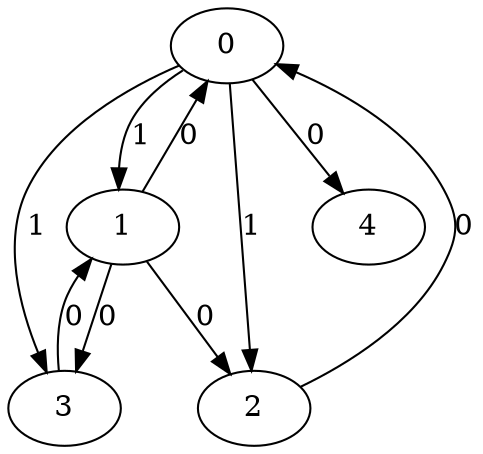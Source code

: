 // Source:1081 Canonical: -1 1 1 1 0 0 -1 0 0 -1 0 -1 -1 -1 -1 -1 0 -1 -1 -1 -1 -1 -1 -1 -1
digraph HRA_from_1081_graph_000 {
  0 -> 1 [label="1"];
  0 -> 2 [label="1"];
  0 -> 3 [label="1"];
  1 -> 0 [label="0"];
  1 -> 2 [label="0"];
  1 -> 3 [label="0"];
  2 -> 0 [label="0"];
  3 -> 1 [label="0"];
  0 -> 4 [label="0"];
}

// Source:1081 Canonical: -1 1 1 1 0 0 -1 0 0 -1 0 -1 -1 -1 -1 -1 0 -1 -1 -1 0 -1 -1 -1 -1
digraph HRA_from_1081_graph_001 {
  0 -> 1 [label="1"];
  0 -> 2 [label="1"];
  0 -> 3 [label="1"];
  1 -> 0 [label="0"];
  1 -> 2 [label="0"];
  1 -> 3 [label="0"];
  2 -> 0 [label="0"];
  3 -> 1 [label="0"];
  0 -> 4 [label="0"];
  4 -> 0 [label="0"];
}

// Source:1081 Canonical: -1 1 1 1 -1 0 -1 0 0 0 0 -1 -1 -1 -1 -1 0 -1 -1 -1 -1 -1 -1 -1 -1
digraph HRA_from_1081_graph_002 {
  0 -> 1 [label="1"];
  0 -> 2 [label="1"];
  0 -> 3 [label="1"];
  1 -> 0 [label="0"];
  1 -> 2 [label="0"];
  1 -> 3 [label="0"];
  2 -> 0 [label="0"];
  3 -> 1 [label="0"];
  1 -> 4 [label="0"];
}

// Source:1081 Canonical: -1 1 1 1 0 0 -1 0 0 0 0 -1 -1 -1 -1 -1 0 -1 -1 -1 -1 -1 -1 -1 -1
digraph HRA_from_1081_graph_003 {
  0 -> 1 [label="1"];
  0 -> 2 [label="1"];
  0 -> 3 [label="1"];
  1 -> 0 [label="0"];
  1 -> 2 [label="0"];
  1 -> 3 [label="0"];
  2 -> 0 [label="0"];
  3 -> 1 [label="0"];
  0 -> 4 [label="0"];
  1 -> 4 [label="0"];
}

// Source:1081 Canonical: -1 1 1 1 -1 0 -1 0 0 0 0 -1 -1 -1 -1 -1 0 -1 -1 -1 0 -1 -1 -1 -1
digraph HRA_from_1081_graph_004 {
  0 -> 1 [label="1"];
  0 -> 2 [label="1"];
  0 -> 3 [label="1"];
  1 -> 0 [label="0"];
  1 -> 2 [label="0"];
  1 -> 3 [label="0"];
  2 -> 0 [label="0"];
  3 -> 1 [label="0"];
  4 -> 0 [label="0"];
  1 -> 4 [label="0"];
}

// Source:1081 Canonical: -1 1 1 1 0 0 -1 0 0 0 0 -1 -1 -1 -1 -1 0 -1 -1 -1 0 -1 -1 -1 -1
digraph HRA_from_1081_graph_005 {
  0 -> 1 [label="1"];
  0 -> 2 [label="1"];
  0 -> 3 [label="1"];
  1 -> 0 [label="0"];
  1 -> 2 [label="0"];
  1 -> 3 [label="0"];
  2 -> 0 [label="0"];
  3 -> 1 [label="0"];
  0 -> 4 [label="0"];
  4 -> 0 [label="0"];
  1 -> 4 [label="0"];
}

// Source:1081 Canonical: -1 1 1 1 0 0 -1 0 0 -1 0 -1 -1 -1 -1 -1 0 -1 -1 -1 -1 0 -1 -1 -1
digraph HRA_from_1081_graph_006 {
  0 -> 1 [label="1"];
  0 -> 2 [label="1"];
  0 -> 3 [label="1"];
  1 -> 0 [label="0"];
  1 -> 2 [label="0"];
  1 -> 3 [label="0"];
  2 -> 0 [label="0"];
  3 -> 1 [label="0"];
  0 -> 4 [label="0"];
  4 -> 1 [label="0"];
}

// Source:1081 Canonical: -1 1 1 1 0 0 -1 0 0 -1 0 -1 -1 -1 -1 -1 0 -1 -1 -1 0 0 -1 -1 -1
digraph HRA_from_1081_graph_007 {
  0 -> 1 [label="1"];
  0 -> 2 [label="1"];
  0 -> 3 [label="1"];
  1 -> 0 [label="0"];
  1 -> 2 [label="0"];
  1 -> 3 [label="0"];
  2 -> 0 [label="0"];
  3 -> 1 [label="0"];
  0 -> 4 [label="0"];
  4 -> 0 [label="0"];
  4 -> 1 [label="0"];
}

// Source:1081 Canonical: -1 1 1 1 -1 0 -1 0 0 0 0 -1 -1 -1 -1 -1 0 -1 -1 -1 -1 0 -1 -1 -1
digraph HRA_from_1081_graph_008 {
  0 -> 1 [label="1"];
  0 -> 2 [label="1"];
  0 -> 3 [label="1"];
  1 -> 0 [label="0"];
  1 -> 2 [label="0"];
  1 -> 3 [label="0"];
  2 -> 0 [label="0"];
  3 -> 1 [label="0"];
  1 -> 4 [label="0"];
  4 -> 1 [label="0"];
}

// Source:1081 Canonical: -1 1 1 1 0 0 -1 0 0 0 0 -1 -1 -1 -1 -1 0 -1 -1 -1 -1 0 -1 -1 -1
digraph HRA_from_1081_graph_009 {
  0 -> 1 [label="1"];
  0 -> 2 [label="1"];
  0 -> 3 [label="1"];
  1 -> 0 [label="0"];
  1 -> 2 [label="0"];
  1 -> 3 [label="0"];
  2 -> 0 [label="0"];
  3 -> 1 [label="0"];
  0 -> 4 [label="0"];
  1 -> 4 [label="0"];
  4 -> 1 [label="0"];
}

// Source:1081 Canonical: -1 1 1 1 -1 0 -1 0 0 0 0 -1 -1 -1 -1 -1 0 -1 -1 -1 0 0 -1 -1 -1
digraph HRA_from_1081_graph_010 {
  0 -> 1 [label="1"];
  0 -> 2 [label="1"];
  0 -> 3 [label="1"];
  1 -> 0 [label="0"];
  1 -> 2 [label="0"];
  1 -> 3 [label="0"];
  2 -> 0 [label="0"];
  3 -> 1 [label="0"];
  4 -> 0 [label="0"];
  1 -> 4 [label="0"];
  4 -> 1 [label="0"];
}

// Source:1081 Canonical: -1 1 1 1 0 0 -1 0 0 0 0 -1 -1 -1 -1 -1 0 -1 -1 -1 0 0 -1 -1 -1
digraph HRA_from_1081_graph_011 {
  0 -> 1 [label="1"];
  0 -> 2 [label="1"];
  0 -> 3 [label="1"];
  1 -> 0 [label="0"];
  1 -> 2 [label="0"];
  1 -> 3 [label="0"];
  2 -> 0 [label="0"];
  3 -> 1 [label="0"];
  0 -> 4 [label="0"];
  4 -> 0 [label="0"];
  1 -> 4 [label="0"];
  4 -> 1 [label="0"];
}

// Source:1081 Canonical: -1 1 1 1 -1 0 -1 0 0 -1 0 -1 -1 -1 0 -1 0 -1 -1 -1 -1 -1 -1 -1 -1
digraph HRA_from_1081_graph_012 {
  0 -> 1 [label="1"];
  0 -> 2 [label="1"];
  0 -> 3 [label="1"];
  1 -> 0 [label="0"];
  1 -> 2 [label="0"];
  1 -> 3 [label="0"];
  2 -> 0 [label="0"];
  3 -> 1 [label="0"];
  2 -> 4 [label="0"];
}

// Source:1081 Canonical: -1 1 1 1 0 0 -1 0 0 -1 0 -1 -1 -1 0 -1 0 -1 -1 -1 -1 -1 -1 -1 -1
digraph HRA_from_1081_graph_013 {
  0 -> 1 [label="1"];
  0 -> 2 [label="1"];
  0 -> 3 [label="1"];
  1 -> 0 [label="0"];
  1 -> 2 [label="0"];
  1 -> 3 [label="0"];
  2 -> 0 [label="0"];
  3 -> 1 [label="0"];
  0 -> 4 [label="0"];
  2 -> 4 [label="0"];
}

// Source:1081 Canonical: -1 1 1 1 -1 0 -1 0 0 -1 0 -1 -1 -1 0 -1 0 -1 -1 -1 0 -1 -1 -1 -1
digraph HRA_from_1081_graph_014 {
  0 -> 1 [label="1"];
  0 -> 2 [label="1"];
  0 -> 3 [label="1"];
  1 -> 0 [label="0"];
  1 -> 2 [label="0"];
  1 -> 3 [label="0"];
  2 -> 0 [label="0"];
  3 -> 1 [label="0"];
  4 -> 0 [label="0"];
  2 -> 4 [label="0"];
}

// Source:1081 Canonical: -1 1 1 1 0 0 -1 0 0 -1 0 -1 -1 -1 0 -1 0 -1 -1 -1 0 -1 -1 -1 -1
digraph HRA_from_1081_graph_015 {
  0 -> 1 [label="1"];
  0 -> 2 [label="1"];
  0 -> 3 [label="1"];
  1 -> 0 [label="0"];
  1 -> 2 [label="0"];
  1 -> 3 [label="0"];
  2 -> 0 [label="0"];
  3 -> 1 [label="0"];
  0 -> 4 [label="0"];
  4 -> 0 [label="0"];
  2 -> 4 [label="0"];
}

// Source:1081 Canonical: -1 1 1 1 -1 0 -1 0 0 0 0 -1 -1 -1 0 -1 0 -1 -1 -1 -1 -1 -1 -1 -1
digraph HRA_from_1081_graph_016 {
  0 -> 1 [label="1"];
  0 -> 2 [label="1"];
  0 -> 3 [label="1"];
  1 -> 0 [label="0"];
  1 -> 2 [label="0"];
  1 -> 3 [label="0"];
  2 -> 0 [label="0"];
  3 -> 1 [label="0"];
  1 -> 4 [label="0"];
  2 -> 4 [label="0"];
}

// Source:1081 Canonical: -1 1 1 1 0 0 -1 0 0 0 0 -1 -1 -1 0 -1 0 -1 -1 -1 -1 -1 -1 -1 -1
digraph HRA_from_1081_graph_017 {
  0 -> 1 [label="1"];
  0 -> 2 [label="1"];
  0 -> 3 [label="1"];
  1 -> 0 [label="0"];
  1 -> 2 [label="0"];
  1 -> 3 [label="0"];
  2 -> 0 [label="0"];
  3 -> 1 [label="0"];
  0 -> 4 [label="0"];
  1 -> 4 [label="0"];
  2 -> 4 [label="0"];
}

// Source:1081 Canonical: -1 1 1 1 -1 0 -1 0 0 0 0 -1 -1 -1 0 -1 0 -1 -1 -1 0 -1 -1 -1 -1
digraph HRA_from_1081_graph_018 {
  0 -> 1 [label="1"];
  0 -> 2 [label="1"];
  0 -> 3 [label="1"];
  1 -> 0 [label="0"];
  1 -> 2 [label="0"];
  1 -> 3 [label="0"];
  2 -> 0 [label="0"];
  3 -> 1 [label="0"];
  4 -> 0 [label="0"];
  1 -> 4 [label="0"];
  2 -> 4 [label="0"];
}

// Source:1081 Canonical: -1 1 1 1 0 0 -1 0 0 0 0 -1 -1 -1 0 -1 0 -1 -1 -1 0 -1 -1 -1 -1
digraph HRA_from_1081_graph_019 {
  0 -> 1 [label="1"];
  0 -> 2 [label="1"];
  0 -> 3 [label="1"];
  1 -> 0 [label="0"];
  1 -> 2 [label="0"];
  1 -> 3 [label="0"];
  2 -> 0 [label="0"];
  3 -> 1 [label="0"];
  0 -> 4 [label="0"];
  4 -> 0 [label="0"];
  1 -> 4 [label="0"];
  2 -> 4 [label="0"];
}

// Source:1081 Canonical: -1 1 1 1 -1 0 -1 0 0 -1 0 -1 -1 -1 0 -1 0 -1 -1 -1 -1 0 -1 -1 -1
digraph HRA_from_1081_graph_020 {
  0 -> 1 [label="1"];
  0 -> 2 [label="1"];
  0 -> 3 [label="1"];
  1 -> 0 [label="0"];
  1 -> 2 [label="0"];
  1 -> 3 [label="0"];
  2 -> 0 [label="0"];
  3 -> 1 [label="0"];
  4 -> 1 [label="0"];
  2 -> 4 [label="0"];
}

// Source:1081 Canonical: -1 1 1 1 0 0 -1 0 0 -1 0 -1 -1 -1 0 -1 0 -1 -1 -1 -1 0 -1 -1 -1
digraph HRA_from_1081_graph_021 {
  0 -> 1 [label="1"];
  0 -> 2 [label="1"];
  0 -> 3 [label="1"];
  1 -> 0 [label="0"];
  1 -> 2 [label="0"];
  1 -> 3 [label="0"];
  2 -> 0 [label="0"];
  3 -> 1 [label="0"];
  0 -> 4 [label="0"];
  4 -> 1 [label="0"];
  2 -> 4 [label="0"];
}

// Source:1081 Canonical: -1 1 1 1 -1 0 -1 0 0 -1 0 -1 -1 -1 0 -1 0 -1 -1 -1 0 0 -1 -1 -1
digraph HRA_from_1081_graph_022 {
  0 -> 1 [label="1"];
  0 -> 2 [label="1"];
  0 -> 3 [label="1"];
  1 -> 0 [label="0"];
  1 -> 2 [label="0"];
  1 -> 3 [label="0"];
  2 -> 0 [label="0"];
  3 -> 1 [label="0"];
  4 -> 0 [label="0"];
  4 -> 1 [label="0"];
  2 -> 4 [label="0"];
}

// Source:1081 Canonical: -1 1 1 1 0 0 -1 0 0 -1 0 -1 -1 -1 0 -1 0 -1 -1 -1 0 0 -1 -1 -1
digraph HRA_from_1081_graph_023 {
  0 -> 1 [label="1"];
  0 -> 2 [label="1"];
  0 -> 3 [label="1"];
  1 -> 0 [label="0"];
  1 -> 2 [label="0"];
  1 -> 3 [label="0"];
  2 -> 0 [label="0"];
  3 -> 1 [label="0"];
  0 -> 4 [label="0"];
  4 -> 0 [label="0"];
  4 -> 1 [label="0"];
  2 -> 4 [label="0"];
}

// Source:1081 Canonical: -1 1 1 1 -1 0 -1 0 0 0 0 -1 -1 -1 0 -1 0 -1 -1 -1 -1 0 -1 -1 -1
digraph HRA_from_1081_graph_024 {
  0 -> 1 [label="1"];
  0 -> 2 [label="1"];
  0 -> 3 [label="1"];
  1 -> 0 [label="0"];
  1 -> 2 [label="0"];
  1 -> 3 [label="0"];
  2 -> 0 [label="0"];
  3 -> 1 [label="0"];
  1 -> 4 [label="0"];
  4 -> 1 [label="0"];
  2 -> 4 [label="0"];
}

// Source:1081 Canonical: -1 1 1 1 0 0 -1 0 0 0 0 -1 -1 -1 0 -1 0 -1 -1 -1 -1 0 -1 -1 -1
digraph HRA_from_1081_graph_025 {
  0 -> 1 [label="1"];
  0 -> 2 [label="1"];
  0 -> 3 [label="1"];
  1 -> 0 [label="0"];
  1 -> 2 [label="0"];
  1 -> 3 [label="0"];
  2 -> 0 [label="0"];
  3 -> 1 [label="0"];
  0 -> 4 [label="0"];
  1 -> 4 [label="0"];
  4 -> 1 [label="0"];
  2 -> 4 [label="0"];
}

// Source:1081 Canonical: -1 1 1 1 -1 0 -1 0 0 0 0 -1 -1 -1 0 -1 0 -1 -1 -1 0 0 -1 -1 -1
digraph HRA_from_1081_graph_026 {
  0 -> 1 [label="1"];
  0 -> 2 [label="1"];
  0 -> 3 [label="1"];
  1 -> 0 [label="0"];
  1 -> 2 [label="0"];
  1 -> 3 [label="0"];
  2 -> 0 [label="0"];
  3 -> 1 [label="0"];
  4 -> 0 [label="0"];
  1 -> 4 [label="0"];
  4 -> 1 [label="0"];
  2 -> 4 [label="0"];
}

// Source:1081 Canonical: -1 1 1 1 0 0 -1 0 0 0 0 -1 -1 -1 0 -1 0 -1 -1 -1 0 0 -1 -1 -1
digraph HRA_from_1081_graph_027 {
  0 -> 1 [label="1"];
  0 -> 2 [label="1"];
  0 -> 3 [label="1"];
  1 -> 0 [label="0"];
  1 -> 2 [label="0"];
  1 -> 3 [label="0"];
  2 -> 0 [label="0"];
  3 -> 1 [label="0"];
  0 -> 4 [label="0"];
  4 -> 0 [label="0"];
  1 -> 4 [label="0"];
  4 -> 1 [label="0"];
  2 -> 4 [label="0"];
}

// Source:1081 Canonical: -1 1 1 1 0 0 -1 0 0 -1 0 -1 -1 -1 -1 -1 0 -1 -1 -1 -1 -1 0 -1 -1
digraph HRA_from_1081_graph_028 {
  0 -> 1 [label="1"];
  0 -> 2 [label="1"];
  0 -> 3 [label="1"];
  1 -> 0 [label="0"];
  1 -> 2 [label="0"];
  1 -> 3 [label="0"];
  2 -> 0 [label="0"];
  3 -> 1 [label="0"];
  0 -> 4 [label="0"];
  4 -> 2 [label="0"];
}

// Source:1081 Canonical: -1 1 1 1 0 0 -1 0 0 -1 0 -1 -1 -1 -1 -1 0 -1 -1 -1 0 -1 0 -1 -1
digraph HRA_from_1081_graph_029 {
  0 -> 1 [label="1"];
  0 -> 2 [label="1"];
  0 -> 3 [label="1"];
  1 -> 0 [label="0"];
  1 -> 2 [label="0"];
  1 -> 3 [label="0"];
  2 -> 0 [label="0"];
  3 -> 1 [label="0"];
  0 -> 4 [label="0"];
  4 -> 0 [label="0"];
  4 -> 2 [label="0"];
}

// Source:1081 Canonical: -1 1 1 1 -1 0 -1 0 0 0 0 -1 -1 -1 -1 -1 0 -1 -1 -1 -1 -1 0 -1 -1
digraph HRA_from_1081_graph_030 {
  0 -> 1 [label="1"];
  0 -> 2 [label="1"];
  0 -> 3 [label="1"];
  1 -> 0 [label="0"];
  1 -> 2 [label="0"];
  1 -> 3 [label="0"];
  2 -> 0 [label="0"];
  3 -> 1 [label="0"];
  1 -> 4 [label="0"];
  4 -> 2 [label="0"];
}

// Source:1081 Canonical: -1 1 1 1 0 0 -1 0 0 0 0 -1 -1 -1 -1 -1 0 -1 -1 -1 -1 -1 0 -1 -1
digraph HRA_from_1081_graph_031 {
  0 -> 1 [label="1"];
  0 -> 2 [label="1"];
  0 -> 3 [label="1"];
  1 -> 0 [label="0"];
  1 -> 2 [label="0"];
  1 -> 3 [label="0"];
  2 -> 0 [label="0"];
  3 -> 1 [label="0"];
  0 -> 4 [label="0"];
  1 -> 4 [label="0"];
  4 -> 2 [label="0"];
}

// Source:1081 Canonical: -1 1 1 1 -1 0 -1 0 0 0 0 -1 -1 -1 -1 -1 0 -1 -1 -1 0 -1 0 -1 -1
digraph HRA_from_1081_graph_032 {
  0 -> 1 [label="1"];
  0 -> 2 [label="1"];
  0 -> 3 [label="1"];
  1 -> 0 [label="0"];
  1 -> 2 [label="0"];
  1 -> 3 [label="0"];
  2 -> 0 [label="0"];
  3 -> 1 [label="0"];
  4 -> 0 [label="0"];
  1 -> 4 [label="0"];
  4 -> 2 [label="0"];
}

// Source:1081 Canonical: -1 1 1 1 0 0 -1 0 0 0 0 -1 -1 -1 -1 -1 0 -1 -1 -1 0 -1 0 -1 -1
digraph HRA_from_1081_graph_033 {
  0 -> 1 [label="1"];
  0 -> 2 [label="1"];
  0 -> 3 [label="1"];
  1 -> 0 [label="0"];
  1 -> 2 [label="0"];
  1 -> 3 [label="0"];
  2 -> 0 [label="0"];
  3 -> 1 [label="0"];
  0 -> 4 [label="0"];
  4 -> 0 [label="0"];
  1 -> 4 [label="0"];
  4 -> 2 [label="0"];
}

// Source:1081 Canonical: -1 1 1 1 0 0 -1 0 0 -1 0 -1 -1 -1 -1 -1 0 -1 -1 -1 -1 0 0 -1 -1
digraph HRA_from_1081_graph_034 {
  0 -> 1 [label="1"];
  0 -> 2 [label="1"];
  0 -> 3 [label="1"];
  1 -> 0 [label="0"];
  1 -> 2 [label="0"];
  1 -> 3 [label="0"];
  2 -> 0 [label="0"];
  3 -> 1 [label="0"];
  0 -> 4 [label="0"];
  4 -> 1 [label="0"];
  4 -> 2 [label="0"];
}

// Source:1081 Canonical: -1 1 1 1 0 0 -1 0 0 -1 0 -1 -1 -1 -1 -1 0 -1 -1 -1 0 0 0 -1 -1
digraph HRA_from_1081_graph_035 {
  0 -> 1 [label="1"];
  0 -> 2 [label="1"];
  0 -> 3 [label="1"];
  1 -> 0 [label="0"];
  1 -> 2 [label="0"];
  1 -> 3 [label="0"];
  2 -> 0 [label="0"];
  3 -> 1 [label="0"];
  0 -> 4 [label="0"];
  4 -> 0 [label="0"];
  4 -> 1 [label="0"];
  4 -> 2 [label="0"];
}

// Source:1081 Canonical: -1 1 1 1 -1 0 -1 0 0 0 0 -1 -1 -1 -1 -1 0 -1 -1 -1 -1 0 0 -1 -1
digraph HRA_from_1081_graph_036 {
  0 -> 1 [label="1"];
  0 -> 2 [label="1"];
  0 -> 3 [label="1"];
  1 -> 0 [label="0"];
  1 -> 2 [label="0"];
  1 -> 3 [label="0"];
  2 -> 0 [label="0"];
  3 -> 1 [label="0"];
  1 -> 4 [label="0"];
  4 -> 1 [label="0"];
  4 -> 2 [label="0"];
}

// Source:1081 Canonical: -1 1 1 1 0 0 -1 0 0 0 0 -1 -1 -1 -1 -1 0 -1 -1 -1 -1 0 0 -1 -1
digraph HRA_from_1081_graph_037 {
  0 -> 1 [label="1"];
  0 -> 2 [label="1"];
  0 -> 3 [label="1"];
  1 -> 0 [label="0"];
  1 -> 2 [label="0"];
  1 -> 3 [label="0"];
  2 -> 0 [label="0"];
  3 -> 1 [label="0"];
  0 -> 4 [label="0"];
  1 -> 4 [label="0"];
  4 -> 1 [label="0"];
  4 -> 2 [label="0"];
}

// Source:1081 Canonical: -1 1 1 1 -1 0 -1 0 0 0 0 -1 -1 -1 -1 -1 0 -1 -1 -1 0 0 0 -1 -1
digraph HRA_from_1081_graph_038 {
  0 -> 1 [label="1"];
  0 -> 2 [label="1"];
  0 -> 3 [label="1"];
  1 -> 0 [label="0"];
  1 -> 2 [label="0"];
  1 -> 3 [label="0"];
  2 -> 0 [label="0"];
  3 -> 1 [label="0"];
  4 -> 0 [label="0"];
  1 -> 4 [label="0"];
  4 -> 1 [label="0"];
  4 -> 2 [label="0"];
}

// Source:1081 Canonical: -1 1 1 1 0 0 -1 0 0 0 0 -1 -1 -1 -1 -1 0 -1 -1 -1 0 0 0 -1 -1
digraph HRA_from_1081_graph_039 {
  0 -> 1 [label="1"];
  0 -> 2 [label="1"];
  0 -> 3 [label="1"];
  1 -> 0 [label="0"];
  1 -> 2 [label="0"];
  1 -> 3 [label="0"];
  2 -> 0 [label="0"];
  3 -> 1 [label="0"];
  0 -> 4 [label="0"];
  4 -> 0 [label="0"];
  1 -> 4 [label="0"];
  4 -> 1 [label="0"];
  4 -> 2 [label="0"];
}

// Source:1081 Canonical: -1 1 1 1 -1 0 -1 0 0 -1 0 -1 -1 -1 0 -1 0 -1 -1 -1 -1 -1 0 -1 -1
digraph HRA_from_1081_graph_040 {
  0 -> 1 [label="1"];
  0 -> 2 [label="1"];
  0 -> 3 [label="1"];
  1 -> 0 [label="0"];
  1 -> 2 [label="0"];
  1 -> 3 [label="0"];
  2 -> 0 [label="0"];
  3 -> 1 [label="0"];
  2 -> 4 [label="0"];
  4 -> 2 [label="0"];
}

// Source:1081 Canonical: -1 1 1 1 0 0 -1 0 0 -1 0 -1 -1 -1 0 -1 0 -1 -1 -1 -1 -1 0 -1 -1
digraph HRA_from_1081_graph_041 {
  0 -> 1 [label="1"];
  0 -> 2 [label="1"];
  0 -> 3 [label="1"];
  1 -> 0 [label="0"];
  1 -> 2 [label="0"];
  1 -> 3 [label="0"];
  2 -> 0 [label="0"];
  3 -> 1 [label="0"];
  0 -> 4 [label="0"];
  2 -> 4 [label="0"];
  4 -> 2 [label="0"];
}

// Source:1081 Canonical: -1 1 1 1 -1 0 -1 0 0 -1 0 -1 -1 -1 0 -1 0 -1 -1 -1 0 -1 0 -1 -1
digraph HRA_from_1081_graph_042 {
  0 -> 1 [label="1"];
  0 -> 2 [label="1"];
  0 -> 3 [label="1"];
  1 -> 0 [label="0"];
  1 -> 2 [label="0"];
  1 -> 3 [label="0"];
  2 -> 0 [label="0"];
  3 -> 1 [label="0"];
  4 -> 0 [label="0"];
  2 -> 4 [label="0"];
  4 -> 2 [label="0"];
}

// Source:1081 Canonical: -1 1 1 1 0 0 -1 0 0 -1 0 -1 -1 -1 0 -1 0 -1 -1 -1 0 -1 0 -1 -1
digraph HRA_from_1081_graph_043 {
  0 -> 1 [label="1"];
  0 -> 2 [label="1"];
  0 -> 3 [label="1"];
  1 -> 0 [label="0"];
  1 -> 2 [label="0"];
  1 -> 3 [label="0"];
  2 -> 0 [label="0"];
  3 -> 1 [label="0"];
  0 -> 4 [label="0"];
  4 -> 0 [label="0"];
  2 -> 4 [label="0"];
  4 -> 2 [label="0"];
}

// Source:1081 Canonical: -1 1 1 1 -1 0 -1 0 0 0 0 -1 -1 -1 0 -1 0 -1 -1 -1 -1 -1 0 -1 -1
digraph HRA_from_1081_graph_044 {
  0 -> 1 [label="1"];
  0 -> 2 [label="1"];
  0 -> 3 [label="1"];
  1 -> 0 [label="0"];
  1 -> 2 [label="0"];
  1 -> 3 [label="0"];
  2 -> 0 [label="0"];
  3 -> 1 [label="0"];
  1 -> 4 [label="0"];
  2 -> 4 [label="0"];
  4 -> 2 [label="0"];
}

// Source:1081 Canonical: -1 1 1 1 0 0 -1 0 0 0 0 -1 -1 -1 0 -1 0 -1 -1 -1 -1 -1 0 -1 -1
digraph HRA_from_1081_graph_045 {
  0 -> 1 [label="1"];
  0 -> 2 [label="1"];
  0 -> 3 [label="1"];
  1 -> 0 [label="0"];
  1 -> 2 [label="0"];
  1 -> 3 [label="0"];
  2 -> 0 [label="0"];
  3 -> 1 [label="0"];
  0 -> 4 [label="0"];
  1 -> 4 [label="0"];
  2 -> 4 [label="0"];
  4 -> 2 [label="0"];
}

// Source:1081 Canonical: -1 1 1 1 -1 0 -1 0 0 0 0 -1 -1 -1 0 -1 0 -1 -1 -1 0 -1 0 -1 -1
digraph HRA_from_1081_graph_046 {
  0 -> 1 [label="1"];
  0 -> 2 [label="1"];
  0 -> 3 [label="1"];
  1 -> 0 [label="0"];
  1 -> 2 [label="0"];
  1 -> 3 [label="0"];
  2 -> 0 [label="0"];
  3 -> 1 [label="0"];
  4 -> 0 [label="0"];
  1 -> 4 [label="0"];
  2 -> 4 [label="0"];
  4 -> 2 [label="0"];
}

// Source:1081 Canonical: -1 1 1 1 0 0 -1 0 0 0 0 -1 -1 -1 0 -1 0 -1 -1 -1 0 -1 0 -1 -1
digraph HRA_from_1081_graph_047 {
  0 -> 1 [label="1"];
  0 -> 2 [label="1"];
  0 -> 3 [label="1"];
  1 -> 0 [label="0"];
  1 -> 2 [label="0"];
  1 -> 3 [label="0"];
  2 -> 0 [label="0"];
  3 -> 1 [label="0"];
  0 -> 4 [label="0"];
  4 -> 0 [label="0"];
  1 -> 4 [label="0"];
  2 -> 4 [label="0"];
  4 -> 2 [label="0"];
}

// Source:1081 Canonical: -1 1 1 1 -1 0 -1 0 0 -1 0 -1 -1 -1 0 -1 0 -1 -1 -1 -1 0 0 -1 -1
digraph HRA_from_1081_graph_048 {
  0 -> 1 [label="1"];
  0 -> 2 [label="1"];
  0 -> 3 [label="1"];
  1 -> 0 [label="0"];
  1 -> 2 [label="0"];
  1 -> 3 [label="0"];
  2 -> 0 [label="0"];
  3 -> 1 [label="0"];
  4 -> 1 [label="0"];
  2 -> 4 [label="0"];
  4 -> 2 [label="0"];
}

// Source:1081 Canonical: -1 1 1 1 0 0 -1 0 0 -1 0 -1 -1 -1 0 -1 0 -1 -1 -1 -1 0 0 -1 -1
digraph HRA_from_1081_graph_049 {
  0 -> 1 [label="1"];
  0 -> 2 [label="1"];
  0 -> 3 [label="1"];
  1 -> 0 [label="0"];
  1 -> 2 [label="0"];
  1 -> 3 [label="0"];
  2 -> 0 [label="0"];
  3 -> 1 [label="0"];
  0 -> 4 [label="0"];
  4 -> 1 [label="0"];
  2 -> 4 [label="0"];
  4 -> 2 [label="0"];
}

// Source:1081 Canonical: -1 1 1 1 -1 0 -1 0 0 -1 0 -1 -1 -1 0 -1 0 -1 -1 -1 0 0 0 -1 -1
digraph HRA_from_1081_graph_050 {
  0 -> 1 [label="1"];
  0 -> 2 [label="1"];
  0 -> 3 [label="1"];
  1 -> 0 [label="0"];
  1 -> 2 [label="0"];
  1 -> 3 [label="0"];
  2 -> 0 [label="0"];
  3 -> 1 [label="0"];
  4 -> 0 [label="0"];
  4 -> 1 [label="0"];
  2 -> 4 [label="0"];
  4 -> 2 [label="0"];
}

// Source:1081 Canonical: -1 1 1 1 0 0 -1 0 0 -1 0 -1 -1 -1 0 -1 0 -1 -1 -1 0 0 0 -1 -1
digraph HRA_from_1081_graph_051 {
  0 -> 1 [label="1"];
  0 -> 2 [label="1"];
  0 -> 3 [label="1"];
  1 -> 0 [label="0"];
  1 -> 2 [label="0"];
  1 -> 3 [label="0"];
  2 -> 0 [label="0"];
  3 -> 1 [label="0"];
  0 -> 4 [label="0"];
  4 -> 0 [label="0"];
  4 -> 1 [label="0"];
  2 -> 4 [label="0"];
  4 -> 2 [label="0"];
}

// Source:1081 Canonical: -1 1 1 1 -1 0 -1 0 0 0 0 -1 -1 -1 0 -1 0 -1 -1 -1 -1 0 0 -1 -1
digraph HRA_from_1081_graph_052 {
  0 -> 1 [label="1"];
  0 -> 2 [label="1"];
  0 -> 3 [label="1"];
  1 -> 0 [label="0"];
  1 -> 2 [label="0"];
  1 -> 3 [label="0"];
  2 -> 0 [label="0"];
  3 -> 1 [label="0"];
  1 -> 4 [label="0"];
  4 -> 1 [label="0"];
  2 -> 4 [label="0"];
  4 -> 2 [label="0"];
}

// Source:1081 Canonical: -1 1 1 1 0 0 -1 0 0 0 0 -1 -1 -1 0 -1 0 -1 -1 -1 -1 0 0 -1 -1
digraph HRA_from_1081_graph_053 {
  0 -> 1 [label="1"];
  0 -> 2 [label="1"];
  0 -> 3 [label="1"];
  1 -> 0 [label="0"];
  1 -> 2 [label="0"];
  1 -> 3 [label="0"];
  2 -> 0 [label="0"];
  3 -> 1 [label="0"];
  0 -> 4 [label="0"];
  1 -> 4 [label="0"];
  4 -> 1 [label="0"];
  2 -> 4 [label="0"];
  4 -> 2 [label="0"];
}

// Source:1081 Canonical: -1 1 1 1 -1 0 -1 0 0 0 0 -1 -1 -1 0 -1 0 -1 -1 -1 0 0 0 -1 -1
digraph HRA_from_1081_graph_054 {
  0 -> 1 [label="1"];
  0 -> 2 [label="1"];
  0 -> 3 [label="1"];
  1 -> 0 [label="0"];
  1 -> 2 [label="0"];
  1 -> 3 [label="0"];
  2 -> 0 [label="0"];
  3 -> 1 [label="0"];
  4 -> 0 [label="0"];
  1 -> 4 [label="0"];
  4 -> 1 [label="0"];
  2 -> 4 [label="0"];
  4 -> 2 [label="0"];
}

// Source:1081 Canonical: -1 1 1 1 0 0 -1 0 0 0 0 -1 -1 -1 0 -1 0 -1 -1 -1 0 0 0 -1 -1
digraph HRA_from_1081_graph_055 {
  0 -> 1 [label="1"];
  0 -> 2 [label="1"];
  0 -> 3 [label="1"];
  1 -> 0 [label="0"];
  1 -> 2 [label="0"];
  1 -> 3 [label="0"];
  2 -> 0 [label="0"];
  3 -> 1 [label="0"];
  0 -> 4 [label="0"];
  4 -> 0 [label="0"];
  1 -> 4 [label="0"];
  4 -> 1 [label="0"];
  2 -> 4 [label="0"];
  4 -> 2 [label="0"];
}

// Source:1081 Canonical: -1 1 1 1 -1 0 -1 0 0 -1 0 -1 -1 -1 -1 -1 0 -1 -1 0 -1 -1 -1 -1 -1
digraph HRA_from_1081_graph_056 {
  0 -> 1 [label="1"];
  0 -> 2 [label="1"];
  0 -> 3 [label="1"];
  1 -> 0 [label="0"];
  1 -> 2 [label="0"];
  1 -> 3 [label="0"];
  2 -> 0 [label="0"];
  3 -> 1 [label="0"];
  3 -> 4 [label="0"];
}

// Source:1081 Canonical: -1 1 1 1 0 0 -1 0 0 -1 0 -1 -1 -1 -1 -1 0 -1 -1 0 -1 -1 -1 -1 -1
digraph HRA_from_1081_graph_057 {
  0 -> 1 [label="1"];
  0 -> 2 [label="1"];
  0 -> 3 [label="1"];
  1 -> 0 [label="0"];
  1 -> 2 [label="0"];
  1 -> 3 [label="0"];
  2 -> 0 [label="0"];
  3 -> 1 [label="0"];
  0 -> 4 [label="0"];
  3 -> 4 [label="0"];
}

// Source:1081 Canonical: -1 1 1 1 -1 0 -1 0 0 -1 0 -1 -1 -1 -1 -1 0 -1 -1 0 0 -1 -1 -1 -1
digraph HRA_from_1081_graph_058 {
  0 -> 1 [label="1"];
  0 -> 2 [label="1"];
  0 -> 3 [label="1"];
  1 -> 0 [label="0"];
  1 -> 2 [label="0"];
  1 -> 3 [label="0"];
  2 -> 0 [label="0"];
  3 -> 1 [label="0"];
  4 -> 0 [label="0"];
  3 -> 4 [label="0"];
}

// Source:1081 Canonical: -1 1 1 1 0 0 -1 0 0 -1 0 -1 -1 -1 -1 -1 0 -1 -1 0 0 -1 -1 -1 -1
digraph HRA_from_1081_graph_059 {
  0 -> 1 [label="1"];
  0 -> 2 [label="1"];
  0 -> 3 [label="1"];
  1 -> 0 [label="0"];
  1 -> 2 [label="0"];
  1 -> 3 [label="0"];
  2 -> 0 [label="0"];
  3 -> 1 [label="0"];
  0 -> 4 [label="0"];
  4 -> 0 [label="0"];
  3 -> 4 [label="0"];
}

// Source:1081 Canonical: -1 1 1 1 -1 0 -1 0 0 0 0 -1 -1 -1 -1 -1 0 -1 -1 0 -1 -1 -1 -1 -1
digraph HRA_from_1081_graph_060 {
  0 -> 1 [label="1"];
  0 -> 2 [label="1"];
  0 -> 3 [label="1"];
  1 -> 0 [label="0"];
  1 -> 2 [label="0"];
  1 -> 3 [label="0"];
  2 -> 0 [label="0"];
  3 -> 1 [label="0"];
  1 -> 4 [label="0"];
  3 -> 4 [label="0"];
}

// Source:1081 Canonical: -1 1 1 1 0 0 -1 0 0 0 0 -1 -1 -1 -1 -1 0 -1 -1 0 -1 -1 -1 -1 -1
digraph HRA_from_1081_graph_061 {
  0 -> 1 [label="1"];
  0 -> 2 [label="1"];
  0 -> 3 [label="1"];
  1 -> 0 [label="0"];
  1 -> 2 [label="0"];
  1 -> 3 [label="0"];
  2 -> 0 [label="0"];
  3 -> 1 [label="0"];
  0 -> 4 [label="0"];
  1 -> 4 [label="0"];
  3 -> 4 [label="0"];
}

// Source:1081 Canonical: -1 1 1 1 -1 0 -1 0 0 0 0 -1 -1 -1 -1 -1 0 -1 -1 0 0 -1 -1 -1 -1
digraph HRA_from_1081_graph_062 {
  0 -> 1 [label="1"];
  0 -> 2 [label="1"];
  0 -> 3 [label="1"];
  1 -> 0 [label="0"];
  1 -> 2 [label="0"];
  1 -> 3 [label="0"];
  2 -> 0 [label="0"];
  3 -> 1 [label="0"];
  4 -> 0 [label="0"];
  1 -> 4 [label="0"];
  3 -> 4 [label="0"];
}

// Source:1081 Canonical: -1 1 1 1 0 0 -1 0 0 0 0 -1 -1 -1 -1 -1 0 -1 -1 0 0 -1 -1 -1 -1
digraph HRA_from_1081_graph_063 {
  0 -> 1 [label="1"];
  0 -> 2 [label="1"];
  0 -> 3 [label="1"];
  1 -> 0 [label="0"];
  1 -> 2 [label="0"];
  1 -> 3 [label="0"];
  2 -> 0 [label="0"];
  3 -> 1 [label="0"];
  0 -> 4 [label="0"];
  4 -> 0 [label="0"];
  1 -> 4 [label="0"];
  3 -> 4 [label="0"];
}

// Source:1081 Canonical: -1 1 1 1 -1 0 -1 0 0 -1 0 -1 -1 -1 -1 -1 0 -1 -1 0 -1 0 -1 -1 -1
digraph HRA_from_1081_graph_064 {
  0 -> 1 [label="1"];
  0 -> 2 [label="1"];
  0 -> 3 [label="1"];
  1 -> 0 [label="0"];
  1 -> 2 [label="0"];
  1 -> 3 [label="0"];
  2 -> 0 [label="0"];
  3 -> 1 [label="0"];
  4 -> 1 [label="0"];
  3 -> 4 [label="0"];
}

// Source:1081 Canonical: -1 1 1 1 0 0 -1 0 0 -1 0 -1 -1 -1 -1 -1 0 -1 -1 0 -1 0 -1 -1 -1
digraph HRA_from_1081_graph_065 {
  0 -> 1 [label="1"];
  0 -> 2 [label="1"];
  0 -> 3 [label="1"];
  1 -> 0 [label="0"];
  1 -> 2 [label="0"];
  1 -> 3 [label="0"];
  2 -> 0 [label="0"];
  3 -> 1 [label="0"];
  0 -> 4 [label="0"];
  4 -> 1 [label="0"];
  3 -> 4 [label="0"];
}

// Source:1081 Canonical: -1 1 1 1 -1 0 -1 0 0 -1 0 -1 -1 -1 -1 -1 0 -1 -1 0 0 0 -1 -1 -1
digraph HRA_from_1081_graph_066 {
  0 -> 1 [label="1"];
  0 -> 2 [label="1"];
  0 -> 3 [label="1"];
  1 -> 0 [label="0"];
  1 -> 2 [label="0"];
  1 -> 3 [label="0"];
  2 -> 0 [label="0"];
  3 -> 1 [label="0"];
  4 -> 0 [label="0"];
  4 -> 1 [label="0"];
  3 -> 4 [label="0"];
}

// Source:1081 Canonical: -1 1 1 1 0 0 -1 0 0 -1 0 -1 -1 -1 -1 -1 0 -1 -1 0 0 0 -1 -1 -1
digraph HRA_from_1081_graph_067 {
  0 -> 1 [label="1"];
  0 -> 2 [label="1"];
  0 -> 3 [label="1"];
  1 -> 0 [label="0"];
  1 -> 2 [label="0"];
  1 -> 3 [label="0"];
  2 -> 0 [label="0"];
  3 -> 1 [label="0"];
  0 -> 4 [label="0"];
  4 -> 0 [label="0"];
  4 -> 1 [label="0"];
  3 -> 4 [label="0"];
}

// Source:1081 Canonical: -1 1 1 1 -1 0 -1 0 0 0 0 -1 -1 -1 -1 -1 0 -1 -1 0 -1 0 -1 -1 -1
digraph HRA_from_1081_graph_068 {
  0 -> 1 [label="1"];
  0 -> 2 [label="1"];
  0 -> 3 [label="1"];
  1 -> 0 [label="0"];
  1 -> 2 [label="0"];
  1 -> 3 [label="0"];
  2 -> 0 [label="0"];
  3 -> 1 [label="0"];
  1 -> 4 [label="0"];
  4 -> 1 [label="0"];
  3 -> 4 [label="0"];
}

// Source:1081 Canonical: -1 1 1 1 0 0 -1 0 0 0 0 -1 -1 -1 -1 -1 0 -1 -1 0 -1 0 -1 -1 -1
digraph HRA_from_1081_graph_069 {
  0 -> 1 [label="1"];
  0 -> 2 [label="1"];
  0 -> 3 [label="1"];
  1 -> 0 [label="0"];
  1 -> 2 [label="0"];
  1 -> 3 [label="0"];
  2 -> 0 [label="0"];
  3 -> 1 [label="0"];
  0 -> 4 [label="0"];
  1 -> 4 [label="0"];
  4 -> 1 [label="0"];
  3 -> 4 [label="0"];
}

// Source:1081 Canonical: -1 1 1 1 -1 0 -1 0 0 0 0 -1 -1 -1 -1 -1 0 -1 -1 0 0 0 -1 -1 -1
digraph HRA_from_1081_graph_070 {
  0 -> 1 [label="1"];
  0 -> 2 [label="1"];
  0 -> 3 [label="1"];
  1 -> 0 [label="0"];
  1 -> 2 [label="0"];
  1 -> 3 [label="0"];
  2 -> 0 [label="0"];
  3 -> 1 [label="0"];
  4 -> 0 [label="0"];
  1 -> 4 [label="0"];
  4 -> 1 [label="0"];
  3 -> 4 [label="0"];
}

// Source:1081 Canonical: -1 1 1 1 0 0 -1 0 0 0 0 -1 -1 -1 -1 -1 0 -1 -1 0 0 0 -1 -1 -1
digraph HRA_from_1081_graph_071 {
  0 -> 1 [label="1"];
  0 -> 2 [label="1"];
  0 -> 3 [label="1"];
  1 -> 0 [label="0"];
  1 -> 2 [label="0"];
  1 -> 3 [label="0"];
  2 -> 0 [label="0"];
  3 -> 1 [label="0"];
  0 -> 4 [label="0"];
  4 -> 0 [label="0"];
  1 -> 4 [label="0"];
  4 -> 1 [label="0"];
  3 -> 4 [label="0"];
}

// Source:1081 Canonical: -1 1 1 1 -1 0 -1 0 0 -1 0 -1 -1 -1 0 -1 0 -1 -1 0 -1 -1 -1 -1 -1
digraph HRA_from_1081_graph_072 {
  0 -> 1 [label="1"];
  0 -> 2 [label="1"];
  0 -> 3 [label="1"];
  1 -> 0 [label="0"];
  1 -> 2 [label="0"];
  1 -> 3 [label="0"];
  2 -> 0 [label="0"];
  3 -> 1 [label="0"];
  2 -> 4 [label="0"];
  3 -> 4 [label="0"];
}

// Source:1081 Canonical: -1 1 1 1 0 0 -1 0 0 -1 0 -1 -1 -1 0 -1 0 -1 -1 0 -1 -1 -1 -1 -1
digraph HRA_from_1081_graph_073 {
  0 -> 1 [label="1"];
  0 -> 2 [label="1"];
  0 -> 3 [label="1"];
  1 -> 0 [label="0"];
  1 -> 2 [label="0"];
  1 -> 3 [label="0"];
  2 -> 0 [label="0"];
  3 -> 1 [label="0"];
  0 -> 4 [label="0"];
  2 -> 4 [label="0"];
  3 -> 4 [label="0"];
}

// Source:1081 Canonical: -1 1 1 1 -1 0 -1 0 0 -1 0 -1 -1 -1 0 -1 0 -1 -1 0 0 -1 -1 -1 -1
digraph HRA_from_1081_graph_074 {
  0 -> 1 [label="1"];
  0 -> 2 [label="1"];
  0 -> 3 [label="1"];
  1 -> 0 [label="0"];
  1 -> 2 [label="0"];
  1 -> 3 [label="0"];
  2 -> 0 [label="0"];
  3 -> 1 [label="0"];
  4 -> 0 [label="0"];
  2 -> 4 [label="0"];
  3 -> 4 [label="0"];
}

// Source:1081 Canonical: -1 1 1 1 0 0 -1 0 0 -1 0 -1 -1 -1 0 -1 0 -1 -1 0 0 -1 -1 -1 -1
digraph HRA_from_1081_graph_075 {
  0 -> 1 [label="1"];
  0 -> 2 [label="1"];
  0 -> 3 [label="1"];
  1 -> 0 [label="0"];
  1 -> 2 [label="0"];
  1 -> 3 [label="0"];
  2 -> 0 [label="0"];
  3 -> 1 [label="0"];
  0 -> 4 [label="0"];
  4 -> 0 [label="0"];
  2 -> 4 [label="0"];
  3 -> 4 [label="0"];
}

// Source:1081 Canonical: -1 1 1 1 -1 0 -1 0 0 0 0 -1 -1 -1 0 -1 0 -1 -1 0 -1 -1 -1 -1 -1
digraph HRA_from_1081_graph_076 {
  0 -> 1 [label="1"];
  0 -> 2 [label="1"];
  0 -> 3 [label="1"];
  1 -> 0 [label="0"];
  1 -> 2 [label="0"];
  1 -> 3 [label="0"];
  2 -> 0 [label="0"];
  3 -> 1 [label="0"];
  1 -> 4 [label="0"];
  2 -> 4 [label="0"];
  3 -> 4 [label="0"];
}

// Source:1081 Canonical: -1 1 1 1 0 0 -1 0 0 0 0 -1 -1 -1 0 -1 0 -1 -1 0 -1 -1 -1 -1 -1
digraph HRA_from_1081_graph_077 {
  0 -> 1 [label="1"];
  0 -> 2 [label="1"];
  0 -> 3 [label="1"];
  1 -> 0 [label="0"];
  1 -> 2 [label="0"];
  1 -> 3 [label="0"];
  2 -> 0 [label="0"];
  3 -> 1 [label="0"];
  0 -> 4 [label="0"];
  1 -> 4 [label="0"];
  2 -> 4 [label="0"];
  3 -> 4 [label="0"];
}

// Source:1081 Canonical: -1 1 1 1 -1 0 -1 0 0 0 0 -1 -1 -1 0 -1 0 -1 -1 0 0 -1 -1 -1 -1
digraph HRA_from_1081_graph_078 {
  0 -> 1 [label="1"];
  0 -> 2 [label="1"];
  0 -> 3 [label="1"];
  1 -> 0 [label="0"];
  1 -> 2 [label="0"];
  1 -> 3 [label="0"];
  2 -> 0 [label="0"];
  3 -> 1 [label="0"];
  4 -> 0 [label="0"];
  1 -> 4 [label="0"];
  2 -> 4 [label="0"];
  3 -> 4 [label="0"];
}

// Source:1081 Canonical: -1 1 1 1 0 0 -1 0 0 0 0 -1 -1 -1 0 -1 0 -1 -1 0 0 -1 -1 -1 -1
digraph HRA_from_1081_graph_079 {
  0 -> 1 [label="1"];
  0 -> 2 [label="1"];
  0 -> 3 [label="1"];
  1 -> 0 [label="0"];
  1 -> 2 [label="0"];
  1 -> 3 [label="0"];
  2 -> 0 [label="0"];
  3 -> 1 [label="0"];
  0 -> 4 [label="0"];
  4 -> 0 [label="0"];
  1 -> 4 [label="0"];
  2 -> 4 [label="0"];
  3 -> 4 [label="0"];
}

// Source:1081 Canonical: -1 1 1 1 -1 0 -1 0 0 -1 0 -1 -1 -1 0 -1 0 -1 -1 0 -1 0 -1 -1 -1
digraph HRA_from_1081_graph_080 {
  0 -> 1 [label="1"];
  0 -> 2 [label="1"];
  0 -> 3 [label="1"];
  1 -> 0 [label="0"];
  1 -> 2 [label="0"];
  1 -> 3 [label="0"];
  2 -> 0 [label="0"];
  3 -> 1 [label="0"];
  4 -> 1 [label="0"];
  2 -> 4 [label="0"];
  3 -> 4 [label="0"];
}

// Source:1081 Canonical: -1 1 1 1 0 0 -1 0 0 -1 0 -1 -1 -1 0 -1 0 -1 -1 0 -1 0 -1 -1 -1
digraph HRA_from_1081_graph_081 {
  0 -> 1 [label="1"];
  0 -> 2 [label="1"];
  0 -> 3 [label="1"];
  1 -> 0 [label="0"];
  1 -> 2 [label="0"];
  1 -> 3 [label="0"];
  2 -> 0 [label="0"];
  3 -> 1 [label="0"];
  0 -> 4 [label="0"];
  4 -> 1 [label="0"];
  2 -> 4 [label="0"];
  3 -> 4 [label="0"];
}

// Source:1081 Canonical: -1 1 1 1 -1 0 -1 0 0 -1 0 -1 -1 -1 0 -1 0 -1 -1 0 0 0 -1 -1 -1
digraph HRA_from_1081_graph_082 {
  0 -> 1 [label="1"];
  0 -> 2 [label="1"];
  0 -> 3 [label="1"];
  1 -> 0 [label="0"];
  1 -> 2 [label="0"];
  1 -> 3 [label="0"];
  2 -> 0 [label="0"];
  3 -> 1 [label="0"];
  4 -> 0 [label="0"];
  4 -> 1 [label="0"];
  2 -> 4 [label="0"];
  3 -> 4 [label="0"];
}

// Source:1081 Canonical: -1 1 1 1 0 0 -1 0 0 -1 0 -1 -1 -1 0 -1 0 -1 -1 0 0 0 -1 -1 -1
digraph HRA_from_1081_graph_083 {
  0 -> 1 [label="1"];
  0 -> 2 [label="1"];
  0 -> 3 [label="1"];
  1 -> 0 [label="0"];
  1 -> 2 [label="0"];
  1 -> 3 [label="0"];
  2 -> 0 [label="0"];
  3 -> 1 [label="0"];
  0 -> 4 [label="0"];
  4 -> 0 [label="0"];
  4 -> 1 [label="0"];
  2 -> 4 [label="0"];
  3 -> 4 [label="0"];
}

// Source:1081 Canonical: -1 1 1 1 -1 0 -1 0 0 0 0 -1 -1 -1 0 -1 0 -1 -1 0 -1 0 -1 -1 -1
digraph HRA_from_1081_graph_084 {
  0 -> 1 [label="1"];
  0 -> 2 [label="1"];
  0 -> 3 [label="1"];
  1 -> 0 [label="0"];
  1 -> 2 [label="0"];
  1 -> 3 [label="0"];
  2 -> 0 [label="0"];
  3 -> 1 [label="0"];
  1 -> 4 [label="0"];
  4 -> 1 [label="0"];
  2 -> 4 [label="0"];
  3 -> 4 [label="0"];
}

// Source:1081 Canonical: -1 1 1 1 0 0 -1 0 0 0 0 -1 -1 -1 0 -1 0 -1 -1 0 -1 0 -1 -1 -1
digraph HRA_from_1081_graph_085 {
  0 -> 1 [label="1"];
  0 -> 2 [label="1"];
  0 -> 3 [label="1"];
  1 -> 0 [label="0"];
  1 -> 2 [label="0"];
  1 -> 3 [label="0"];
  2 -> 0 [label="0"];
  3 -> 1 [label="0"];
  0 -> 4 [label="0"];
  1 -> 4 [label="0"];
  4 -> 1 [label="0"];
  2 -> 4 [label="0"];
  3 -> 4 [label="0"];
}

// Source:1081 Canonical: -1 1 1 1 -1 0 -1 0 0 0 0 -1 -1 -1 0 -1 0 -1 -1 0 0 0 -1 -1 -1
digraph HRA_from_1081_graph_086 {
  0 -> 1 [label="1"];
  0 -> 2 [label="1"];
  0 -> 3 [label="1"];
  1 -> 0 [label="0"];
  1 -> 2 [label="0"];
  1 -> 3 [label="0"];
  2 -> 0 [label="0"];
  3 -> 1 [label="0"];
  4 -> 0 [label="0"];
  1 -> 4 [label="0"];
  4 -> 1 [label="0"];
  2 -> 4 [label="0"];
  3 -> 4 [label="0"];
}

// Source:1081 Canonical: -1 1 1 1 0 0 -1 0 0 0 0 -1 -1 -1 0 -1 0 -1 -1 0 0 0 -1 -1 -1
digraph HRA_from_1081_graph_087 {
  0 -> 1 [label="1"];
  0 -> 2 [label="1"];
  0 -> 3 [label="1"];
  1 -> 0 [label="0"];
  1 -> 2 [label="0"];
  1 -> 3 [label="0"];
  2 -> 0 [label="0"];
  3 -> 1 [label="0"];
  0 -> 4 [label="0"];
  4 -> 0 [label="0"];
  1 -> 4 [label="0"];
  4 -> 1 [label="0"];
  2 -> 4 [label="0"];
  3 -> 4 [label="0"];
}

// Source:1081 Canonical: -1 1 1 1 -1 0 -1 0 0 -1 0 -1 -1 -1 -1 -1 0 -1 -1 0 -1 -1 0 -1 -1
digraph HRA_from_1081_graph_088 {
  0 -> 1 [label="1"];
  0 -> 2 [label="1"];
  0 -> 3 [label="1"];
  1 -> 0 [label="0"];
  1 -> 2 [label="0"];
  1 -> 3 [label="0"];
  2 -> 0 [label="0"];
  3 -> 1 [label="0"];
  4 -> 2 [label="0"];
  3 -> 4 [label="0"];
}

// Source:1081 Canonical: -1 1 1 1 0 0 -1 0 0 -1 0 -1 -1 -1 -1 -1 0 -1 -1 0 -1 -1 0 -1 -1
digraph HRA_from_1081_graph_089 {
  0 -> 1 [label="1"];
  0 -> 2 [label="1"];
  0 -> 3 [label="1"];
  1 -> 0 [label="0"];
  1 -> 2 [label="0"];
  1 -> 3 [label="0"];
  2 -> 0 [label="0"];
  3 -> 1 [label="0"];
  0 -> 4 [label="0"];
  4 -> 2 [label="0"];
  3 -> 4 [label="0"];
}

// Source:1081 Canonical: -1 1 1 1 -1 0 -1 0 0 -1 0 -1 -1 -1 -1 -1 0 -1 -1 0 0 -1 0 -1 -1
digraph HRA_from_1081_graph_090 {
  0 -> 1 [label="1"];
  0 -> 2 [label="1"];
  0 -> 3 [label="1"];
  1 -> 0 [label="0"];
  1 -> 2 [label="0"];
  1 -> 3 [label="0"];
  2 -> 0 [label="0"];
  3 -> 1 [label="0"];
  4 -> 0 [label="0"];
  4 -> 2 [label="0"];
  3 -> 4 [label="0"];
}

// Source:1081 Canonical: -1 1 1 1 0 0 -1 0 0 -1 0 -1 -1 -1 -1 -1 0 -1 -1 0 0 -1 0 -1 -1
digraph HRA_from_1081_graph_091 {
  0 -> 1 [label="1"];
  0 -> 2 [label="1"];
  0 -> 3 [label="1"];
  1 -> 0 [label="0"];
  1 -> 2 [label="0"];
  1 -> 3 [label="0"];
  2 -> 0 [label="0"];
  3 -> 1 [label="0"];
  0 -> 4 [label="0"];
  4 -> 0 [label="0"];
  4 -> 2 [label="0"];
  3 -> 4 [label="0"];
}

// Source:1081 Canonical: -1 1 1 1 -1 0 -1 0 0 0 0 -1 -1 -1 -1 -1 0 -1 -1 0 -1 -1 0 -1 -1
digraph HRA_from_1081_graph_092 {
  0 -> 1 [label="1"];
  0 -> 2 [label="1"];
  0 -> 3 [label="1"];
  1 -> 0 [label="0"];
  1 -> 2 [label="0"];
  1 -> 3 [label="0"];
  2 -> 0 [label="0"];
  3 -> 1 [label="0"];
  1 -> 4 [label="0"];
  4 -> 2 [label="0"];
  3 -> 4 [label="0"];
}

// Source:1081 Canonical: -1 1 1 1 0 0 -1 0 0 0 0 -1 -1 -1 -1 -1 0 -1 -1 0 -1 -1 0 -1 -1
digraph HRA_from_1081_graph_093 {
  0 -> 1 [label="1"];
  0 -> 2 [label="1"];
  0 -> 3 [label="1"];
  1 -> 0 [label="0"];
  1 -> 2 [label="0"];
  1 -> 3 [label="0"];
  2 -> 0 [label="0"];
  3 -> 1 [label="0"];
  0 -> 4 [label="0"];
  1 -> 4 [label="0"];
  4 -> 2 [label="0"];
  3 -> 4 [label="0"];
}

// Source:1081 Canonical: -1 1 1 1 -1 0 -1 0 0 0 0 -1 -1 -1 -1 -1 0 -1 -1 0 0 -1 0 -1 -1
digraph HRA_from_1081_graph_094 {
  0 -> 1 [label="1"];
  0 -> 2 [label="1"];
  0 -> 3 [label="1"];
  1 -> 0 [label="0"];
  1 -> 2 [label="0"];
  1 -> 3 [label="0"];
  2 -> 0 [label="0"];
  3 -> 1 [label="0"];
  4 -> 0 [label="0"];
  1 -> 4 [label="0"];
  4 -> 2 [label="0"];
  3 -> 4 [label="0"];
}

// Source:1081 Canonical: -1 1 1 1 0 0 -1 0 0 0 0 -1 -1 -1 -1 -1 0 -1 -1 0 0 -1 0 -1 -1
digraph HRA_from_1081_graph_095 {
  0 -> 1 [label="1"];
  0 -> 2 [label="1"];
  0 -> 3 [label="1"];
  1 -> 0 [label="0"];
  1 -> 2 [label="0"];
  1 -> 3 [label="0"];
  2 -> 0 [label="0"];
  3 -> 1 [label="0"];
  0 -> 4 [label="0"];
  4 -> 0 [label="0"];
  1 -> 4 [label="0"];
  4 -> 2 [label="0"];
  3 -> 4 [label="0"];
}

// Source:1081 Canonical: -1 1 1 1 -1 0 -1 0 0 -1 0 -1 -1 -1 -1 -1 0 -1 -1 0 -1 0 0 -1 -1
digraph HRA_from_1081_graph_096 {
  0 -> 1 [label="1"];
  0 -> 2 [label="1"];
  0 -> 3 [label="1"];
  1 -> 0 [label="0"];
  1 -> 2 [label="0"];
  1 -> 3 [label="0"];
  2 -> 0 [label="0"];
  3 -> 1 [label="0"];
  4 -> 1 [label="0"];
  4 -> 2 [label="0"];
  3 -> 4 [label="0"];
}

// Source:1081 Canonical: -1 1 1 1 0 0 -1 0 0 -1 0 -1 -1 -1 -1 -1 0 -1 -1 0 -1 0 0 -1 -1
digraph HRA_from_1081_graph_097 {
  0 -> 1 [label="1"];
  0 -> 2 [label="1"];
  0 -> 3 [label="1"];
  1 -> 0 [label="0"];
  1 -> 2 [label="0"];
  1 -> 3 [label="0"];
  2 -> 0 [label="0"];
  3 -> 1 [label="0"];
  0 -> 4 [label="0"];
  4 -> 1 [label="0"];
  4 -> 2 [label="0"];
  3 -> 4 [label="0"];
}

// Source:1081 Canonical: -1 1 1 1 -1 0 -1 0 0 -1 0 -1 -1 -1 -1 -1 0 -1 -1 0 0 0 0 -1 -1
digraph HRA_from_1081_graph_098 {
  0 -> 1 [label="1"];
  0 -> 2 [label="1"];
  0 -> 3 [label="1"];
  1 -> 0 [label="0"];
  1 -> 2 [label="0"];
  1 -> 3 [label="0"];
  2 -> 0 [label="0"];
  3 -> 1 [label="0"];
  4 -> 0 [label="0"];
  4 -> 1 [label="0"];
  4 -> 2 [label="0"];
  3 -> 4 [label="0"];
}

// Source:1081 Canonical: -1 1 1 1 0 0 -1 0 0 -1 0 -1 -1 -1 -1 -1 0 -1 -1 0 0 0 0 -1 -1
digraph HRA_from_1081_graph_099 {
  0 -> 1 [label="1"];
  0 -> 2 [label="1"];
  0 -> 3 [label="1"];
  1 -> 0 [label="0"];
  1 -> 2 [label="0"];
  1 -> 3 [label="0"];
  2 -> 0 [label="0"];
  3 -> 1 [label="0"];
  0 -> 4 [label="0"];
  4 -> 0 [label="0"];
  4 -> 1 [label="0"];
  4 -> 2 [label="0"];
  3 -> 4 [label="0"];
}

// Source:1081 Canonical: -1 1 1 1 -1 0 -1 0 0 0 0 -1 -1 -1 -1 -1 0 -1 -1 0 -1 0 0 -1 -1
digraph HRA_from_1081_graph_100 {
  0 -> 1 [label="1"];
  0 -> 2 [label="1"];
  0 -> 3 [label="1"];
  1 -> 0 [label="0"];
  1 -> 2 [label="0"];
  1 -> 3 [label="0"];
  2 -> 0 [label="0"];
  3 -> 1 [label="0"];
  1 -> 4 [label="0"];
  4 -> 1 [label="0"];
  4 -> 2 [label="0"];
  3 -> 4 [label="0"];
}

// Source:1081 Canonical: -1 1 1 1 0 0 -1 0 0 0 0 -1 -1 -1 -1 -1 0 -1 -1 0 -1 0 0 -1 -1
digraph HRA_from_1081_graph_101 {
  0 -> 1 [label="1"];
  0 -> 2 [label="1"];
  0 -> 3 [label="1"];
  1 -> 0 [label="0"];
  1 -> 2 [label="0"];
  1 -> 3 [label="0"];
  2 -> 0 [label="0"];
  3 -> 1 [label="0"];
  0 -> 4 [label="0"];
  1 -> 4 [label="0"];
  4 -> 1 [label="0"];
  4 -> 2 [label="0"];
  3 -> 4 [label="0"];
}

// Source:1081 Canonical: -1 1 1 1 -1 0 -1 0 0 0 0 -1 -1 -1 -1 -1 0 -1 -1 0 0 0 0 -1 -1
digraph HRA_from_1081_graph_102 {
  0 -> 1 [label="1"];
  0 -> 2 [label="1"];
  0 -> 3 [label="1"];
  1 -> 0 [label="0"];
  1 -> 2 [label="0"];
  1 -> 3 [label="0"];
  2 -> 0 [label="0"];
  3 -> 1 [label="0"];
  4 -> 0 [label="0"];
  1 -> 4 [label="0"];
  4 -> 1 [label="0"];
  4 -> 2 [label="0"];
  3 -> 4 [label="0"];
}

// Source:1081 Canonical: -1 1 1 1 0 0 -1 0 0 0 0 -1 -1 -1 -1 -1 0 -1 -1 0 0 0 0 -1 -1
digraph HRA_from_1081_graph_103 {
  0 -> 1 [label="1"];
  0 -> 2 [label="1"];
  0 -> 3 [label="1"];
  1 -> 0 [label="0"];
  1 -> 2 [label="0"];
  1 -> 3 [label="0"];
  2 -> 0 [label="0"];
  3 -> 1 [label="0"];
  0 -> 4 [label="0"];
  4 -> 0 [label="0"];
  1 -> 4 [label="0"];
  4 -> 1 [label="0"];
  4 -> 2 [label="0"];
  3 -> 4 [label="0"];
}

// Source:1081 Canonical: -1 1 1 1 -1 0 -1 0 0 -1 0 -1 -1 -1 0 -1 0 -1 -1 0 -1 -1 0 -1 -1
digraph HRA_from_1081_graph_104 {
  0 -> 1 [label="1"];
  0 -> 2 [label="1"];
  0 -> 3 [label="1"];
  1 -> 0 [label="0"];
  1 -> 2 [label="0"];
  1 -> 3 [label="0"];
  2 -> 0 [label="0"];
  3 -> 1 [label="0"];
  2 -> 4 [label="0"];
  4 -> 2 [label="0"];
  3 -> 4 [label="0"];
}

// Source:1081 Canonical: -1 1 1 1 0 0 -1 0 0 -1 0 -1 -1 -1 0 -1 0 -1 -1 0 -1 -1 0 -1 -1
digraph HRA_from_1081_graph_105 {
  0 -> 1 [label="1"];
  0 -> 2 [label="1"];
  0 -> 3 [label="1"];
  1 -> 0 [label="0"];
  1 -> 2 [label="0"];
  1 -> 3 [label="0"];
  2 -> 0 [label="0"];
  3 -> 1 [label="0"];
  0 -> 4 [label="0"];
  2 -> 4 [label="0"];
  4 -> 2 [label="0"];
  3 -> 4 [label="0"];
}

// Source:1081 Canonical: -1 1 1 1 -1 0 -1 0 0 -1 0 -1 -1 -1 0 -1 0 -1 -1 0 0 -1 0 -1 -1
digraph HRA_from_1081_graph_106 {
  0 -> 1 [label="1"];
  0 -> 2 [label="1"];
  0 -> 3 [label="1"];
  1 -> 0 [label="0"];
  1 -> 2 [label="0"];
  1 -> 3 [label="0"];
  2 -> 0 [label="0"];
  3 -> 1 [label="0"];
  4 -> 0 [label="0"];
  2 -> 4 [label="0"];
  4 -> 2 [label="0"];
  3 -> 4 [label="0"];
}

// Source:1081 Canonical: -1 1 1 1 0 0 -1 0 0 -1 0 -1 -1 -1 0 -1 0 -1 -1 0 0 -1 0 -1 -1
digraph HRA_from_1081_graph_107 {
  0 -> 1 [label="1"];
  0 -> 2 [label="1"];
  0 -> 3 [label="1"];
  1 -> 0 [label="0"];
  1 -> 2 [label="0"];
  1 -> 3 [label="0"];
  2 -> 0 [label="0"];
  3 -> 1 [label="0"];
  0 -> 4 [label="0"];
  4 -> 0 [label="0"];
  2 -> 4 [label="0"];
  4 -> 2 [label="0"];
  3 -> 4 [label="0"];
}

// Source:1081 Canonical: -1 1 1 1 -1 0 -1 0 0 0 0 -1 -1 -1 0 -1 0 -1 -1 0 -1 -1 0 -1 -1
digraph HRA_from_1081_graph_108 {
  0 -> 1 [label="1"];
  0 -> 2 [label="1"];
  0 -> 3 [label="1"];
  1 -> 0 [label="0"];
  1 -> 2 [label="0"];
  1 -> 3 [label="0"];
  2 -> 0 [label="0"];
  3 -> 1 [label="0"];
  1 -> 4 [label="0"];
  2 -> 4 [label="0"];
  4 -> 2 [label="0"];
  3 -> 4 [label="0"];
}

// Source:1081 Canonical: -1 1 1 1 0 0 -1 0 0 0 0 -1 -1 -1 0 -1 0 -1 -1 0 -1 -1 0 -1 -1
digraph HRA_from_1081_graph_109 {
  0 -> 1 [label="1"];
  0 -> 2 [label="1"];
  0 -> 3 [label="1"];
  1 -> 0 [label="0"];
  1 -> 2 [label="0"];
  1 -> 3 [label="0"];
  2 -> 0 [label="0"];
  3 -> 1 [label="0"];
  0 -> 4 [label="0"];
  1 -> 4 [label="0"];
  2 -> 4 [label="0"];
  4 -> 2 [label="0"];
  3 -> 4 [label="0"];
}

// Source:1081 Canonical: -1 1 1 1 -1 0 -1 0 0 0 0 -1 -1 -1 0 -1 0 -1 -1 0 0 -1 0 -1 -1
digraph HRA_from_1081_graph_110 {
  0 -> 1 [label="1"];
  0 -> 2 [label="1"];
  0 -> 3 [label="1"];
  1 -> 0 [label="0"];
  1 -> 2 [label="0"];
  1 -> 3 [label="0"];
  2 -> 0 [label="0"];
  3 -> 1 [label="0"];
  4 -> 0 [label="0"];
  1 -> 4 [label="0"];
  2 -> 4 [label="0"];
  4 -> 2 [label="0"];
  3 -> 4 [label="0"];
}

// Source:1081 Canonical: -1 1 1 1 0 0 -1 0 0 0 0 -1 -1 -1 0 -1 0 -1 -1 0 0 -1 0 -1 -1
digraph HRA_from_1081_graph_111 {
  0 -> 1 [label="1"];
  0 -> 2 [label="1"];
  0 -> 3 [label="1"];
  1 -> 0 [label="0"];
  1 -> 2 [label="0"];
  1 -> 3 [label="0"];
  2 -> 0 [label="0"];
  3 -> 1 [label="0"];
  0 -> 4 [label="0"];
  4 -> 0 [label="0"];
  1 -> 4 [label="0"];
  2 -> 4 [label="0"];
  4 -> 2 [label="0"];
  3 -> 4 [label="0"];
}

// Source:1081 Canonical: -1 1 1 1 -1 0 -1 0 0 -1 0 -1 -1 -1 0 -1 0 -1 -1 0 -1 0 0 -1 -1
digraph HRA_from_1081_graph_112 {
  0 -> 1 [label="1"];
  0 -> 2 [label="1"];
  0 -> 3 [label="1"];
  1 -> 0 [label="0"];
  1 -> 2 [label="0"];
  1 -> 3 [label="0"];
  2 -> 0 [label="0"];
  3 -> 1 [label="0"];
  4 -> 1 [label="0"];
  2 -> 4 [label="0"];
  4 -> 2 [label="0"];
  3 -> 4 [label="0"];
}

// Source:1081 Canonical: -1 1 1 1 0 0 -1 0 0 -1 0 -1 -1 -1 0 -1 0 -1 -1 0 -1 0 0 -1 -1
digraph HRA_from_1081_graph_113 {
  0 -> 1 [label="1"];
  0 -> 2 [label="1"];
  0 -> 3 [label="1"];
  1 -> 0 [label="0"];
  1 -> 2 [label="0"];
  1 -> 3 [label="0"];
  2 -> 0 [label="0"];
  3 -> 1 [label="0"];
  0 -> 4 [label="0"];
  4 -> 1 [label="0"];
  2 -> 4 [label="0"];
  4 -> 2 [label="0"];
  3 -> 4 [label="0"];
}

// Source:1081 Canonical: -1 1 1 1 -1 0 -1 0 0 -1 0 -1 -1 -1 0 -1 0 -1 -1 0 0 0 0 -1 -1
digraph HRA_from_1081_graph_114 {
  0 -> 1 [label="1"];
  0 -> 2 [label="1"];
  0 -> 3 [label="1"];
  1 -> 0 [label="0"];
  1 -> 2 [label="0"];
  1 -> 3 [label="0"];
  2 -> 0 [label="0"];
  3 -> 1 [label="0"];
  4 -> 0 [label="0"];
  4 -> 1 [label="0"];
  2 -> 4 [label="0"];
  4 -> 2 [label="0"];
  3 -> 4 [label="0"];
}

// Source:1081 Canonical: -1 1 1 1 0 0 -1 0 0 -1 0 -1 -1 -1 0 -1 0 -1 -1 0 0 0 0 -1 -1
digraph HRA_from_1081_graph_115 {
  0 -> 1 [label="1"];
  0 -> 2 [label="1"];
  0 -> 3 [label="1"];
  1 -> 0 [label="0"];
  1 -> 2 [label="0"];
  1 -> 3 [label="0"];
  2 -> 0 [label="0"];
  3 -> 1 [label="0"];
  0 -> 4 [label="0"];
  4 -> 0 [label="0"];
  4 -> 1 [label="0"];
  2 -> 4 [label="0"];
  4 -> 2 [label="0"];
  3 -> 4 [label="0"];
}

// Source:1081 Canonical: -1 1 1 1 -1 0 -1 0 0 0 0 -1 -1 -1 0 -1 0 -1 -1 0 -1 0 0 -1 -1
digraph HRA_from_1081_graph_116 {
  0 -> 1 [label="1"];
  0 -> 2 [label="1"];
  0 -> 3 [label="1"];
  1 -> 0 [label="0"];
  1 -> 2 [label="0"];
  1 -> 3 [label="0"];
  2 -> 0 [label="0"];
  3 -> 1 [label="0"];
  1 -> 4 [label="0"];
  4 -> 1 [label="0"];
  2 -> 4 [label="0"];
  4 -> 2 [label="0"];
  3 -> 4 [label="0"];
}

// Source:1081 Canonical: -1 1 1 1 0 0 -1 0 0 0 0 -1 -1 -1 0 -1 0 -1 -1 0 -1 0 0 -1 -1
digraph HRA_from_1081_graph_117 {
  0 -> 1 [label="1"];
  0 -> 2 [label="1"];
  0 -> 3 [label="1"];
  1 -> 0 [label="0"];
  1 -> 2 [label="0"];
  1 -> 3 [label="0"];
  2 -> 0 [label="0"];
  3 -> 1 [label="0"];
  0 -> 4 [label="0"];
  1 -> 4 [label="0"];
  4 -> 1 [label="0"];
  2 -> 4 [label="0"];
  4 -> 2 [label="0"];
  3 -> 4 [label="0"];
}

// Source:1081 Canonical: -1 1 1 1 -1 0 -1 0 0 0 0 -1 -1 -1 0 -1 0 -1 -1 0 0 0 0 -1 -1
digraph HRA_from_1081_graph_118 {
  0 -> 1 [label="1"];
  0 -> 2 [label="1"];
  0 -> 3 [label="1"];
  1 -> 0 [label="0"];
  1 -> 2 [label="0"];
  1 -> 3 [label="0"];
  2 -> 0 [label="0"];
  3 -> 1 [label="0"];
  4 -> 0 [label="0"];
  1 -> 4 [label="0"];
  4 -> 1 [label="0"];
  2 -> 4 [label="0"];
  4 -> 2 [label="0"];
  3 -> 4 [label="0"];
}

// Source:1081 Canonical: -1 1 1 1 0 0 -1 0 0 0 0 -1 -1 -1 0 -1 0 -1 -1 0 0 0 0 -1 -1
digraph HRA_from_1081_graph_119 {
  0 -> 1 [label="1"];
  0 -> 2 [label="1"];
  0 -> 3 [label="1"];
  1 -> 0 [label="0"];
  1 -> 2 [label="0"];
  1 -> 3 [label="0"];
  2 -> 0 [label="0"];
  3 -> 1 [label="0"];
  0 -> 4 [label="0"];
  4 -> 0 [label="0"];
  1 -> 4 [label="0"];
  4 -> 1 [label="0"];
  2 -> 4 [label="0"];
  4 -> 2 [label="0"];
  3 -> 4 [label="0"];
}

// Source:1081 Canonical: -1 1 1 1 0 0 -1 0 0 -1 0 -1 -1 -1 -1 -1 0 -1 -1 -1 -1 -1 -1 0 -1
digraph HRA_from_1081_graph_120 {
  0 -> 1 [label="1"];
  0 -> 2 [label="1"];
  0 -> 3 [label="1"];
  1 -> 0 [label="0"];
  1 -> 2 [label="0"];
  1 -> 3 [label="0"];
  2 -> 0 [label="0"];
  3 -> 1 [label="0"];
  0 -> 4 [label="0"];
  4 -> 3 [label="0"];
}

// Source:1081 Canonical: -1 1 1 1 0 0 -1 0 0 -1 0 -1 -1 -1 -1 -1 0 -1 -1 -1 0 -1 -1 0 -1
digraph HRA_from_1081_graph_121 {
  0 -> 1 [label="1"];
  0 -> 2 [label="1"];
  0 -> 3 [label="1"];
  1 -> 0 [label="0"];
  1 -> 2 [label="0"];
  1 -> 3 [label="0"];
  2 -> 0 [label="0"];
  3 -> 1 [label="0"];
  0 -> 4 [label="0"];
  4 -> 0 [label="0"];
  4 -> 3 [label="0"];
}

// Source:1081 Canonical: -1 1 1 1 -1 0 -1 0 0 0 0 -1 -1 -1 -1 -1 0 -1 -1 -1 -1 -1 -1 0 -1
digraph HRA_from_1081_graph_122 {
  0 -> 1 [label="1"];
  0 -> 2 [label="1"];
  0 -> 3 [label="1"];
  1 -> 0 [label="0"];
  1 -> 2 [label="0"];
  1 -> 3 [label="0"];
  2 -> 0 [label="0"];
  3 -> 1 [label="0"];
  1 -> 4 [label="0"];
  4 -> 3 [label="0"];
}

// Source:1081 Canonical: -1 1 1 1 0 0 -1 0 0 0 0 -1 -1 -1 -1 -1 0 -1 -1 -1 -1 -1 -1 0 -1
digraph HRA_from_1081_graph_123 {
  0 -> 1 [label="1"];
  0 -> 2 [label="1"];
  0 -> 3 [label="1"];
  1 -> 0 [label="0"];
  1 -> 2 [label="0"];
  1 -> 3 [label="0"];
  2 -> 0 [label="0"];
  3 -> 1 [label="0"];
  0 -> 4 [label="0"];
  1 -> 4 [label="0"];
  4 -> 3 [label="0"];
}

// Source:1081 Canonical: -1 1 1 1 -1 0 -1 0 0 0 0 -1 -1 -1 -1 -1 0 -1 -1 -1 0 -1 -1 0 -1
digraph HRA_from_1081_graph_124 {
  0 -> 1 [label="1"];
  0 -> 2 [label="1"];
  0 -> 3 [label="1"];
  1 -> 0 [label="0"];
  1 -> 2 [label="0"];
  1 -> 3 [label="0"];
  2 -> 0 [label="0"];
  3 -> 1 [label="0"];
  4 -> 0 [label="0"];
  1 -> 4 [label="0"];
  4 -> 3 [label="0"];
}

// Source:1081 Canonical: -1 1 1 1 0 0 -1 0 0 0 0 -1 -1 -1 -1 -1 0 -1 -1 -1 0 -1 -1 0 -1
digraph HRA_from_1081_graph_125 {
  0 -> 1 [label="1"];
  0 -> 2 [label="1"];
  0 -> 3 [label="1"];
  1 -> 0 [label="0"];
  1 -> 2 [label="0"];
  1 -> 3 [label="0"];
  2 -> 0 [label="0"];
  3 -> 1 [label="0"];
  0 -> 4 [label="0"];
  4 -> 0 [label="0"];
  1 -> 4 [label="0"];
  4 -> 3 [label="0"];
}

// Source:1081 Canonical: -1 1 1 1 0 0 -1 0 0 -1 0 -1 -1 -1 -1 -1 0 -1 -1 -1 -1 0 -1 0 -1
digraph HRA_from_1081_graph_126 {
  0 -> 1 [label="1"];
  0 -> 2 [label="1"];
  0 -> 3 [label="1"];
  1 -> 0 [label="0"];
  1 -> 2 [label="0"];
  1 -> 3 [label="0"];
  2 -> 0 [label="0"];
  3 -> 1 [label="0"];
  0 -> 4 [label="0"];
  4 -> 1 [label="0"];
  4 -> 3 [label="0"];
}

// Source:1081 Canonical: -1 1 1 1 0 0 -1 0 0 -1 0 -1 -1 -1 -1 -1 0 -1 -1 -1 0 0 -1 0 -1
digraph HRA_from_1081_graph_127 {
  0 -> 1 [label="1"];
  0 -> 2 [label="1"];
  0 -> 3 [label="1"];
  1 -> 0 [label="0"];
  1 -> 2 [label="0"];
  1 -> 3 [label="0"];
  2 -> 0 [label="0"];
  3 -> 1 [label="0"];
  0 -> 4 [label="0"];
  4 -> 0 [label="0"];
  4 -> 1 [label="0"];
  4 -> 3 [label="0"];
}

// Source:1081 Canonical: -1 1 1 1 -1 0 -1 0 0 0 0 -1 -1 -1 -1 -1 0 -1 -1 -1 -1 0 -1 0 -1
digraph HRA_from_1081_graph_128 {
  0 -> 1 [label="1"];
  0 -> 2 [label="1"];
  0 -> 3 [label="1"];
  1 -> 0 [label="0"];
  1 -> 2 [label="0"];
  1 -> 3 [label="0"];
  2 -> 0 [label="0"];
  3 -> 1 [label="0"];
  1 -> 4 [label="0"];
  4 -> 1 [label="0"];
  4 -> 3 [label="0"];
}

// Source:1081 Canonical: -1 1 1 1 0 0 -1 0 0 0 0 -1 -1 -1 -1 -1 0 -1 -1 -1 -1 0 -1 0 -1
digraph HRA_from_1081_graph_129 {
  0 -> 1 [label="1"];
  0 -> 2 [label="1"];
  0 -> 3 [label="1"];
  1 -> 0 [label="0"];
  1 -> 2 [label="0"];
  1 -> 3 [label="0"];
  2 -> 0 [label="0"];
  3 -> 1 [label="0"];
  0 -> 4 [label="0"];
  1 -> 4 [label="0"];
  4 -> 1 [label="0"];
  4 -> 3 [label="0"];
}

// Source:1081 Canonical: -1 1 1 1 -1 0 -1 0 0 0 0 -1 -1 -1 -1 -1 0 -1 -1 -1 0 0 -1 0 -1
digraph HRA_from_1081_graph_130 {
  0 -> 1 [label="1"];
  0 -> 2 [label="1"];
  0 -> 3 [label="1"];
  1 -> 0 [label="0"];
  1 -> 2 [label="0"];
  1 -> 3 [label="0"];
  2 -> 0 [label="0"];
  3 -> 1 [label="0"];
  4 -> 0 [label="0"];
  1 -> 4 [label="0"];
  4 -> 1 [label="0"];
  4 -> 3 [label="0"];
}

// Source:1081 Canonical: -1 1 1 1 0 0 -1 0 0 0 0 -1 -1 -1 -1 -1 0 -1 -1 -1 0 0 -1 0 -1
digraph HRA_from_1081_graph_131 {
  0 -> 1 [label="1"];
  0 -> 2 [label="1"];
  0 -> 3 [label="1"];
  1 -> 0 [label="0"];
  1 -> 2 [label="0"];
  1 -> 3 [label="0"];
  2 -> 0 [label="0"];
  3 -> 1 [label="0"];
  0 -> 4 [label="0"];
  4 -> 0 [label="0"];
  1 -> 4 [label="0"];
  4 -> 1 [label="0"];
  4 -> 3 [label="0"];
}

// Source:1081 Canonical: -1 1 1 1 -1 0 -1 0 0 -1 0 -1 -1 -1 0 -1 0 -1 -1 -1 -1 -1 -1 0 -1
digraph HRA_from_1081_graph_132 {
  0 -> 1 [label="1"];
  0 -> 2 [label="1"];
  0 -> 3 [label="1"];
  1 -> 0 [label="0"];
  1 -> 2 [label="0"];
  1 -> 3 [label="0"];
  2 -> 0 [label="0"];
  3 -> 1 [label="0"];
  2 -> 4 [label="0"];
  4 -> 3 [label="0"];
}

// Source:1081 Canonical: -1 1 1 1 0 0 -1 0 0 -1 0 -1 -1 -1 0 -1 0 -1 -1 -1 -1 -1 -1 0 -1
digraph HRA_from_1081_graph_133 {
  0 -> 1 [label="1"];
  0 -> 2 [label="1"];
  0 -> 3 [label="1"];
  1 -> 0 [label="0"];
  1 -> 2 [label="0"];
  1 -> 3 [label="0"];
  2 -> 0 [label="0"];
  3 -> 1 [label="0"];
  0 -> 4 [label="0"];
  2 -> 4 [label="0"];
  4 -> 3 [label="0"];
}

// Source:1081 Canonical: -1 1 1 1 -1 0 -1 0 0 -1 0 -1 -1 -1 0 -1 0 -1 -1 -1 0 -1 -1 0 -1
digraph HRA_from_1081_graph_134 {
  0 -> 1 [label="1"];
  0 -> 2 [label="1"];
  0 -> 3 [label="1"];
  1 -> 0 [label="0"];
  1 -> 2 [label="0"];
  1 -> 3 [label="0"];
  2 -> 0 [label="0"];
  3 -> 1 [label="0"];
  4 -> 0 [label="0"];
  2 -> 4 [label="0"];
  4 -> 3 [label="0"];
}

// Source:1081 Canonical: -1 1 1 1 0 0 -1 0 0 -1 0 -1 -1 -1 0 -1 0 -1 -1 -1 0 -1 -1 0 -1
digraph HRA_from_1081_graph_135 {
  0 -> 1 [label="1"];
  0 -> 2 [label="1"];
  0 -> 3 [label="1"];
  1 -> 0 [label="0"];
  1 -> 2 [label="0"];
  1 -> 3 [label="0"];
  2 -> 0 [label="0"];
  3 -> 1 [label="0"];
  0 -> 4 [label="0"];
  4 -> 0 [label="0"];
  2 -> 4 [label="0"];
  4 -> 3 [label="0"];
}

// Source:1081 Canonical: -1 1 1 1 -1 0 -1 0 0 0 0 -1 -1 -1 0 -1 0 -1 -1 -1 -1 -1 -1 0 -1
digraph HRA_from_1081_graph_136 {
  0 -> 1 [label="1"];
  0 -> 2 [label="1"];
  0 -> 3 [label="1"];
  1 -> 0 [label="0"];
  1 -> 2 [label="0"];
  1 -> 3 [label="0"];
  2 -> 0 [label="0"];
  3 -> 1 [label="0"];
  1 -> 4 [label="0"];
  2 -> 4 [label="0"];
  4 -> 3 [label="0"];
}

// Source:1081 Canonical: -1 1 1 1 0 0 -1 0 0 0 0 -1 -1 -1 0 -1 0 -1 -1 -1 -1 -1 -1 0 -1
digraph HRA_from_1081_graph_137 {
  0 -> 1 [label="1"];
  0 -> 2 [label="1"];
  0 -> 3 [label="1"];
  1 -> 0 [label="0"];
  1 -> 2 [label="0"];
  1 -> 3 [label="0"];
  2 -> 0 [label="0"];
  3 -> 1 [label="0"];
  0 -> 4 [label="0"];
  1 -> 4 [label="0"];
  2 -> 4 [label="0"];
  4 -> 3 [label="0"];
}

// Source:1081 Canonical: -1 1 1 1 -1 0 -1 0 0 0 0 -1 -1 -1 0 -1 0 -1 -1 -1 0 -1 -1 0 -1
digraph HRA_from_1081_graph_138 {
  0 -> 1 [label="1"];
  0 -> 2 [label="1"];
  0 -> 3 [label="1"];
  1 -> 0 [label="0"];
  1 -> 2 [label="0"];
  1 -> 3 [label="0"];
  2 -> 0 [label="0"];
  3 -> 1 [label="0"];
  4 -> 0 [label="0"];
  1 -> 4 [label="0"];
  2 -> 4 [label="0"];
  4 -> 3 [label="0"];
}

// Source:1081 Canonical: -1 1 1 1 0 0 -1 0 0 0 0 -1 -1 -1 0 -1 0 -1 -1 -1 0 -1 -1 0 -1
digraph HRA_from_1081_graph_139 {
  0 -> 1 [label="1"];
  0 -> 2 [label="1"];
  0 -> 3 [label="1"];
  1 -> 0 [label="0"];
  1 -> 2 [label="0"];
  1 -> 3 [label="0"];
  2 -> 0 [label="0"];
  3 -> 1 [label="0"];
  0 -> 4 [label="0"];
  4 -> 0 [label="0"];
  1 -> 4 [label="0"];
  2 -> 4 [label="0"];
  4 -> 3 [label="0"];
}

// Source:1081 Canonical: -1 1 1 1 -1 0 -1 0 0 -1 0 -1 -1 -1 0 -1 0 -1 -1 -1 -1 0 -1 0 -1
digraph HRA_from_1081_graph_140 {
  0 -> 1 [label="1"];
  0 -> 2 [label="1"];
  0 -> 3 [label="1"];
  1 -> 0 [label="0"];
  1 -> 2 [label="0"];
  1 -> 3 [label="0"];
  2 -> 0 [label="0"];
  3 -> 1 [label="0"];
  4 -> 1 [label="0"];
  2 -> 4 [label="0"];
  4 -> 3 [label="0"];
}

// Source:1081 Canonical: -1 1 1 1 0 0 -1 0 0 -1 0 -1 -1 -1 0 -1 0 -1 -1 -1 -1 0 -1 0 -1
digraph HRA_from_1081_graph_141 {
  0 -> 1 [label="1"];
  0 -> 2 [label="1"];
  0 -> 3 [label="1"];
  1 -> 0 [label="0"];
  1 -> 2 [label="0"];
  1 -> 3 [label="0"];
  2 -> 0 [label="0"];
  3 -> 1 [label="0"];
  0 -> 4 [label="0"];
  4 -> 1 [label="0"];
  2 -> 4 [label="0"];
  4 -> 3 [label="0"];
}

// Source:1081 Canonical: -1 1 1 1 -1 0 -1 0 0 -1 0 -1 -1 -1 0 -1 0 -1 -1 -1 0 0 -1 0 -1
digraph HRA_from_1081_graph_142 {
  0 -> 1 [label="1"];
  0 -> 2 [label="1"];
  0 -> 3 [label="1"];
  1 -> 0 [label="0"];
  1 -> 2 [label="0"];
  1 -> 3 [label="0"];
  2 -> 0 [label="0"];
  3 -> 1 [label="0"];
  4 -> 0 [label="0"];
  4 -> 1 [label="0"];
  2 -> 4 [label="0"];
  4 -> 3 [label="0"];
}

// Source:1081 Canonical: -1 1 1 1 0 0 -1 0 0 -1 0 -1 -1 -1 0 -1 0 -1 -1 -1 0 0 -1 0 -1
digraph HRA_from_1081_graph_143 {
  0 -> 1 [label="1"];
  0 -> 2 [label="1"];
  0 -> 3 [label="1"];
  1 -> 0 [label="0"];
  1 -> 2 [label="0"];
  1 -> 3 [label="0"];
  2 -> 0 [label="0"];
  3 -> 1 [label="0"];
  0 -> 4 [label="0"];
  4 -> 0 [label="0"];
  4 -> 1 [label="0"];
  2 -> 4 [label="0"];
  4 -> 3 [label="0"];
}

// Source:1081 Canonical: -1 1 1 1 -1 0 -1 0 0 0 0 -1 -1 -1 0 -1 0 -1 -1 -1 -1 0 -1 0 -1
digraph HRA_from_1081_graph_144 {
  0 -> 1 [label="1"];
  0 -> 2 [label="1"];
  0 -> 3 [label="1"];
  1 -> 0 [label="0"];
  1 -> 2 [label="0"];
  1 -> 3 [label="0"];
  2 -> 0 [label="0"];
  3 -> 1 [label="0"];
  1 -> 4 [label="0"];
  4 -> 1 [label="0"];
  2 -> 4 [label="0"];
  4 -> 3 [label="0"];
}

// Source:1081 Canonical: -1 1 1 1 0 0 -1 0 0 0 0 -1 -1 -1 0 -1 0 -1 -1 -1 -1 0 -1 0 -1
digraph HRA_from_1081_graph_145 {
  0 -> 1 [label="1"];
  0 -> 2 [label="1"];
  0 -> 3 [label="1"];
  1 -> 0 [label="0"];
  1 -> 2 [label="0"];
  1 -> 3 [label="0"];
  2 -> 0 [label="0"];
  3 -> 1 [label="0"];
  0 -> 4 [label="0"];
  1 -> 4 [label="0"];
  4 -> 1 [label="0"];
  2 -> 4 [label="0"];
  4 -> 3 [label="0"];
}

// Source:1081 Canonical: -1 1 1 1 -1 0 -1 0 0 0 0 -1 -1 -1 0 -1 0 -1 -1 -1 0 0 -1 0 -1
digraph HRA_from_1081_graph_146 {
  0 -> 1 [label="1"];
  0 -> 2 [label="1"];
  0 -> 3 [label="1"];
  1 -> 0 [label="0"];
  1 -> 2 [label="0"];
  1 -> 3 [label="0"];
  2 -> 0 [label="0"];
  3 -> 1 [label="0"];
  4 -> 0 [label="0"];
  1 -> 4 [label="0"];
  4 -> 1 [label="0"];
  2 -> 4 [label="0"];
  4 -> 3 [label="0"];
}

// Source:1081 Canonical: -1 1 1 1 0 0 -1 0 0 0 0 -1 -1 -1 0 -1 0 -1 -1 -1 0 0 -1 0 -1
digraph HRA_from_1081_graph_147 {
  0 -> 1 [label="1"];
  0 -> 2 [label="1"];
  0 -> 3 [label="1"];
  1 -> 0 [label="0"];
  1 -> 2 [label="0"];
  1 -> 3 [label="0"];
  2 -> 0 [label="0"];
  3 -> 1 [label="0"];
  0 -> 4 [label="0"];
  4 -> 0 [label="0"];
  1 -> 4 [label="0"];
  4 -> 1 [label="0"];
  2 -> 4 [label="0"];
  4 -> 3 [label="0"];
}

// Source:1081 Canonical: -1 1 1 1 0 0 -1 0 0 -1 0 -1 -1 -1 -1 -1 0 -1 -1 -1 -1 -1 0 0 -1
digraph HRA_from_1081_graph_148 {
  0 -> 1 [label="1"];
  0 -> 2 [label="1"];
  0 -> 3 [label="1"];
  1 -> 0 [label="0"];
  1 -> 2 [label="0"];
  1 -> 3 [label="0"];
  2 -> 0 [label="0"];
  3 -> 1 [label="0"];
  0 -> 4 [label="0"];
  4 -> 2 [label="0"];
  4 -> 3 [label="0"];
}

// Source:1081 Canonical: -1 1 1 1 0 0 -1 0 0 -1 0 -1 -1 -1 -1 -1 0 -1 -1 -1 0 -1 0 0 -1
digraph HRA_from_1081_graph_149 {
  0 -> 1 [label="1"];
  0 -> 2 [label="1"];
  0 -> 3 [label="1"];
  1 -> 0 [label="0"];
  1 -> 2 [label="0"];
  1 -> 3 [label="0"];
  2 -> 0 [label="0"];
  3 -> 1 [label="0"];
  0 -> 4 [label="0"];
  4 -> 0 [label="0"];
  4 -> 2 [label="0"];
  4 -> 3 [label="0"];
}

// Source:1081 Canonical: -1 1 1 1 -1 0 -1 0 0 0 0 -1 -1 -1 -1 -1 0 -1 -1 -1 -1 -1 0 0 -1
digraph HRA_from_1081_graph_150 {
  0 -> 1 [label="1"];
  0 -> 2 [label="1"];
  0 -> 3 [label="1"];
  1 -> 0 [label="0"];
  1 -> 2 [label="0"];
  1 -> 3 [label="0"];
  2 -> 0 [label="0"];
  3 -> 1 [label="0"];
  1 -> 4 [label="0"];
  4 -> 2 [label="0"];
  4 -> 3 [label="0"];
}

// Source:1081 Canonical: -1 1 1 1 0 0 -1 0 0 0 0 -1 -1 -1 -1 -1 0 -1 -1 -1 -1 -1 0 0 -1
digraph HRA_from_1081_graph_151 {
  0 -> 1 [label="1"];
  0 -> 2 [label="1"];
  0 -> 3 [label="1"];
  1 -> 0 [label="0"];
  1 -> 2 [label="0"];
  1 -> 3 [label="0"];
  2 -> 0 [label="0"];
  3 -> 1 [label="0"];
  0 -> 4 [label="0"];
  1 -> 4 [label="0"];
  4 -> 2 [label="0"];
  4 -> 3 [label="0"];
}

// Source:1081 Canonical: -1 1 1 1 -1 0 -1 0 0 0 0 -1 -1 -1 -1 -1 0 -1 -1 -1 0 -1 0 0 -1
digraph HRA_from_1081_graph_152 {
  0 -> 1 [label="1"];
  0 -> 2 [label="1"];
  0 -> 3 [label="1"];
  1 -> 0 [label="0"];
  1 -> 2 [label="0"];
  1 -> 3 [label="0"];
  2 -> 0 [label="0"];
  3 -> 1 [label="0"];
  4 -> 0 [label="0"];
  1 -> 4 [label="0"];
  4 -> 2 [label="0"];
  4 -> 3 [label="0"];
}

// Source:1081 Canonical: -1 1 1 1 0 0 -1 0 0 0 0 -1 -1 -1 -1 -1 0 -1 -1 -1 0 -1 0 0 -1
digraph HRA_from_1081_graph_153 {
  0 -> 1 [label="1"];
  0 -> 2 [label="1"];
  0 -> 3 [label="1"];
  1 -> 0 [label="0"];
  1 -> 2 [label="0"];
  1 -> 3 [label="0"];
  2 -> 0 [label="0"];
  3 -> 1 [label="0"];
  0 -> 4 [label="0"];
  4 -> 0 [label="0"];
  1 -> 4 [label="0"];
  4 -> 2 [label="0"];
  4 -> 3 [label="0"];
}

// Source:1081 Canonical: -1 1 1 1 0 0 -1 0 0 -1 0 -1 -1 -1 -1 -1 0 -1 -1 -1 -1 0 0 0 -1
digraph HRA_from_1081_graph_154 {
  0 -> 1 [label="1"];
  0 -> 2 [label="1"];
  0 -> 3 [label="1"];
  1 -> 0 [label="0"];
  1 -> 2 [label="0"];
  1 -> 3 [label="0"];
  2 -> 0 [label="0"];
  3 -> 1 [label="0"];
  0 -> 4 [label="0"];
  4 -> 1 [label="0"];
  4 -> 2 [label="0"];
  4 -> 3 [label="0"];
}

// Source:1081 Canonical: -1 1 1 1 0 0 -1 0 0 -1 0 -1 -1 -1 -1 -1 0 -1 -1 -1 0 0 0 0 -1
digraph HRA_from_1081_graph_155 {
  0 -> 1 [label="1"];
  0 -> 2 [label="1"];
  0 -> 3 [label="1"];
  1 -> 0 [label="0"];
  1 -> 2 [label="0"];
  1 -> 3 [label="0"];
  2 -> 0 [label="0"];
  3 -> 1 [label="0"];
  0 -> 4 [label="0"];
  4 -> 0 [label="0"];
  4 -> 1 [label="0"];
  4 -> 2 [label="0"];
  4 -> 3 [label="0"];
}

// Source:1081 Canonical: -1 1 1 1 -1 0 -1 0 0 0 0 -1 -1 -1 -1 -1 0 -1 -1 -1 -1 0 0 0 -1
digraph HRA_from_1081_graph_156 {
  0 -> 1 [label="1"];
  0 -> 2 [label="1"];
  0 -> 3 [label="1"];
  1 -> 0 [label="0"];
  1 -> 2 [label="0"];
  1 -> 3 [label="0"];
  2 -> 0 [label="0"];
  3 -> 1 [label="0"];
  1 -> 4 [label="0"];
  4 -> 1 [label="0"];
  4 -> 2 [label="0"];
  4 -> 3 [label="0"];
}

// Source:1081 Canonical: -1 1 1 1 0 0 -1 0 0 0 0 -1 -1 -1 -1 -1 0 -1 -1 -1 -1 0 0 0 -1
digraph HRA_from_1081_graph_157 {
  0 -> 1 [label="1"];
  0 -> 2 [label="1"];
  0 -> 3 [label="1"];
  1 -> 0 [label="0"];
  1 -> 2 [label="0"];
  1 -> 3 [label="0"];
  2 -> 0 [label="0"];
  3 -> 1 [label="0"];
  0 -> 4 [label="0"];
  1 -> 4 [label="0"];
  4 -> 1 [label="0"];
  4 -> 2 [label="0"];
  4 -> 3 [label="0"];
}

// Source:1081 Canonical: -1 1 1 1 -1 0 -1 0 0 0 0 -1 -1 -1 -1 -1 0 -1 -1 -1 0 0 0 0 -1
digraph HRA_from_1081_graph_158 {
  0 -> 1 [label="1"];
  0 -> 2 [label="1"];
  0 -> 3 [label="1"];
  1 -> 0 [label="0"];
  1 -> 2 [label="0"];
  1 -> 3 [label="0"];
  2 -> 0 [label="0"];
  3 -> 1 [label="0"];
  4 -> 0 [label="0"];
  1 -> 4 [label="0"];
  4 -> 1 [label="0"];
  4 -> 2 [label="0"];
  4 -> 3 [label="0"];
}

// Source:1081 Canonical: -1 1 1 1 0 0 -1 0 0 0 0 -1 -1 -1 -1 -1 0 -1 -1 -1 0 0 0 0 -1
digraph HRA_from_1081_graph_159 {
  0 -> 1 [label="1"];
  0 -> 2 [label="1"];
  0 -> 3 [label="1"];
  1 -> 0 [label="0"];
  1 -> 2 [label="0"];
  1 -> 3 [label="0"];
  2 -> 0 [label="0"];
  3 -> 1 [label="0"];
  0 -> 4 [label="0"];
  4 -> 0 [label="0"];
  1 -> 4 [label="0"];
  4 -> 1 [label="0"];
  4 -> 2 [label="0"];
  4 -> 3 [label="0"];
}

// Source:1081 Canonical: -1 1 1 1 -1 0 -1 0 0 -1 0 -1 -1 -1 0 -1 0 -1 -1 -1 -1 -1 0 0 -1
digraph HRA_from_1081_graph_160 {
  0 -> 1 [label="1"];
  0 -> 2 [label="1"];
  0 -> 3 [label="1"];
  1 -> 0 [label="0"];
  1 -> 2 [label="0"];
  1 -> 3 [label="0"];
  2 -> 0 [label="0"];
  3 -> 1 [label="0"];
  2 -> 4 [label="0"];
  4 -> 2 [label="0"];
  4 -> 3 [label="0"];
}

// Source:1081 Canonical: -1 1 1 1 0 0 -1 0 0 -1 0 -1 -1 -1 0 -1 0 -1 -1 -1 -1 -1 0 0 -1
digraph HRA_from_1081_graph_161 {
  0 -> 1 [label="1"];
  0 -> 2 [label="1"];
  0 -> 3 [label="1"];
  1 -> 0 [label="0"];
  1 -> 2 [label="0"];
  1 -> 3 [label="0"];
  2 -> 0 [label="0"];
  3 -> 1 [label="0"];
  0 -> 4 [label="0"];
  2 -> 4 [label="0"];
  4 -> 2 [label="0"];
  4 -> 3 [label="0"];
}

// Source:1081 Canonical: -1 1 1 1 -1 0 -1 0 0 -1 0 -1 -1 -1 0 -1 0 -1 -1 -1 0 -1 0 0 -1
digraph HRA_from_1081_graph_162 {
  0 -> 1 [label="1"];
  0 -> 2 [label="1"];
  0 -> 3 [label="1"];
  1 -> 0 [label="0"];
  1 -> 2 [label="0"];
  1 -> 3 [label="0"];
  2 -> 0 [label="0"];
  3 -> 1 [label="0"];
  4 -> 0 [label="0"];
  2 -> 4 [label="0"];
  4 -> 2 [label="0"];
  4 -> 3 [label="0"];
}

// Source:1081 Canonical: -1 1 1 1 0 0 -1 0 0 -1 0 -1 -1 -1 0 -1 0 -1 -1 -1 0 -1 0 0 -1
digraph HRA_from_1081_graph_163 {
  0 -> 1 [label="1"];
  0 -> 2 [label="1"];
  0 -> 3 [label="1"];
  1 -> 0 [label="0"];
  1 -> 2 [label="0"];
  1 -> 3 [label="0"];
  2 -> 0 [label="0"];
  3 -> 1 [label="0"];
  0 -> 4 [label="0"];
  4 -> 0 [label="0"];
  2 -> 4 [label="0"];
  4 -> 2 [label="0"];
  4 -> 3 [label="0"];
}

// Source:1081 Canonical: -1 1 1 1 -1 0 -1 0 0 0 0 -1 -1 -1 0 -1 0 -1 -1 -1 -1 -1 0 0 -1
digraph HRA_from_1081_graph_164 {
  0 -> 1 [label="1"];
  0 -> 2 [label="1"];
  0 -> 3 [label="1"];
  1 -> 0 [label="0"];
  1 -> 2 [label="0"];
  1 -> 3 [label="0"];
  2 -> 0 [label="0"];
  3 -> 1 [label="0"];
  1 -> 4 [label="0"];
  2 -> 4 [label="0"];
  4 -> 2 [label="0"];
  4 -> 3 [label="0"];
}

// Source:1081 Canonical: -1 1 1 1 0 0 -1 0 0 0 0 -1 -1 -1 0 -1 0 -1 -1 -1 -1 -1 0 0 -1
digraph HRA_from_1081_graph_165 {
  0 -> 1 [label="1"];
  0 -> 2 [label="1"];
  0 -> 3 [label="1"];
  1 -> 0 [label="0"];
  1 -> 2 [label="0"];
  1 -> 3 [label="0"];
  2 -> 0 [label="0"];
  3 -> 1 [label="0"];
  0 -> 4 [label="0"];
  1 -> 4 [label="0"];
  2 -> 4 [label="0"];
  4 -> 2 [label="0"];
  4 -> 3 [label="0"];
}

// Source:1081 Canonical: -1 1 1 1 -1 0 -1 0 0 0 0 -1 -1 -1 0 -1 0 -1 -1 -1 0 -1 0 0 -1
digraph HRA_from_1081_graph_166 {
  0 -> 1 [label="1"];
  0 -> 2 [label="1"];
  0 -> 3 [label="1"];
  1 -> 0 [label="0"];
  1 -> 2 [label="0"];
  1 -> 3 [label="0"];
  2 -> 0 [label="0"];
  3 -> 1 [label="0"];
  4 -> 0 [label="0"];
  1 -> 4 [label="0"];
  2 -> 4 [label="0"];
  4 -> 2 [label="0"];
  4 -> 3 [label="0"];
}

// Source:1081 Canonical: -1 1 1 1 0 0 -1 0 0 0 0 -1 -1 -1 0 -1 0 -1 -1 -1 0 -1 0 0 -1
digraph HRA_from_1081_graph_167 {
  0 -> 1 [label="1"];
  0 -> 2 [label="1"];
  0 -> 3 [label="1"];
  1 -> 0 [label="0"];
  1 -> 2 [label="0"];
  1 -> 3 [label="0"];
  2 -> 0 [label="0"];
  3 -> 1 [label="0"];
  0 -> 4 [label="0"];
  4 -> 0 [label="0"];
  1 -> 4 [label="0"];
  2 -> 4 [label="0"];
  4 -> 2 [label="0"];
  4 -> 3 [label="0"];
}

// Source:1081 Canonical: -1 1 1 1 -1 0 -1 0 0 -1 0 -1 -1 -1 0 -1 0 -1 -1 -1 -1 0 0 0 -1
digraph HRA_from_1081_graph_168 {
  0 -> 1 [label="1"];
  0 -> 2 [label="1"];
  0 -> 3 [label="1"];
  1 -> 0 [label="0"];
  1 -> 2 [label="0"];
  1 -> 3 [label="0"];
  2 -> 0 [label="0"];
  3 -> 1 [label="0"];
  4 -> 1 [label="0"];
  2 -> 4 [label="0"];
  4 -> 2 [label="0"];
  4 -> 3 [label="0"];
}

// Source:1081 Canonical: -1 1 1 1 0 0 -1 0 0 -1 0 -1 -1 -1 0 -1 0 -1 -1 -1 -1 0 0 0 -1
digraph HRA_from_1081_graph_169 {
  0 -> 1 [label="1"];
  0 -> 2 [label="1"];
  0 -> 3 [label="1"];
  1 -> 0 [label="0"];
  1 -> 2 [label="0"];
  1 -> 3 [label="0"];
  2 -> 0 [label="0"];
  3 -> 1 [label="0"];
  0 -> 4 [label="0"];
  4 -> 1 [label="0"];
  2 -> 4 [label="0"];
  4 -> 2 [label="0"];
  4 -> 3 [label="0"];
}

// Source:1081 Canonical: -1 1 1 1 -1 0 -1 0 0 -1 0 -1 -1 -1 0 -1 0 -1 -1 -1 0 0 0 0 -1
digraph HRA_from_1081_graph_170 {
  0 -> 1 [label="1"];
  0 -> 2 [label="1"];
  0 -> 3 [label="1"];
  1 -> 0 [label="0"];
  1 -> 2 [label="0"];
  1 -> 3 [label="0"];
  2 -> 0 [label="0"];
  3 -> 1 [label="0"];
  4 -> 0 [label="0"];
  4 -> 1 [label="0"];
  2 -> 4 [label="0"];
  4 -> 2 [label="0"];
  4 -> 3 [label="0"];
}

// Source:1081 Canonical: -1 1 1 1 0 0 -1 0 0 -1 0 -1 -1 -1 0 -1 0 -1 -1 -1 0 0 0 0 -1
digraph HRA_from_1081_graph_171 {
  0 -> 1 [label="1"];
  0 -> 2 [label="1"];
  0 -> 3 [label="1"];
  1 -> 0 [label="0"];
  1 -> 2 [label="0"];
  1 -> 3 [label="0"];
  2 -> 0 [label="0"];
  3 -> 1 [label="0"];
  0 -> 4 [label="0"];
  4 -> 0 [label="0"];
  4 -> 1 [label="0"];
  2 -> 4 [label="0"];
  4 -> 2 [label="0"];
  4 -> 3 [label="0"];
}

// Source:1081 Canonical: -1 1 1 1 -1 0 -1 0 0 0 0 -1 -1 -1 0 -1 0 -1 -1 -1 -1 0 0 0 -1
digraph HRA_from_1081_graph_172 {
  0 -> 1 [label="1"];
  0 -> 2 [label="1"];
  0 -> 3 [label="1"];
  1 -> 0 [label="0"];
  1 -> 2 [label="0"];
  1 -> 3 [label="0"];
  2 -> 0 [label="0"];
  3 -> 1 [label="0"];
  1 -> 4 [label="0"];
  4 -> 1 [label="0"];
  2 -> 4 [label="0"];
  4 -> 2 [label="0"];
  4 -> 3 [label="0"];
}

// Source:1081 Canonical: -1 1 1 1 0 0 -1 0 0 0 0 -1 -1 -1 0 -1 0 -1 -1 -1 -1 0 0 0 -1
digraph HRA_from_1081_graph_173 {
  0 -> 1 [label="1"];
  0 -> 2 [label="1"];
  0 -> 3 [label="1"];
  1 -> 0 [label="0"];
  1 -> 2 [label="0"];
  1 -> 3 [label="0"];
  2 -> 0 [label="0"];
  3 -> 1 [label="0"];
  0 -> 4 [label="0"];
  1 -> 4 [label="0"];
  4 -> 1 [label="0"];
  2 -> 4 [label="0"];
  4 -> 2 [label="0"];
  4 -> 3 [label="0"];
}

// Source:1081 Canonical: -1 1 1 1 -1 0 -1 0 0 0 0 -1 -1 -1 0 -1 0 -1 -1 -1 0 0 0 0 -1
digraph HRA_from_1081_graph_174 {
  0 -> 1 [label="1"];
  0 -> 2 [label="1"];
  0 -> 3 [label="1"];
  1 -> 0 [label="0"];
  1 -> 2 [label="0"];
  1 -> 3 [label="0"];
  2 -> 0 [label="0"];
  3 -> 1 [label="0"];
  4 -> 0 [label="0"];
  1 -> 4 [label="0"];
  4 -> 1 [label="0"];
  2 -> 4 [label="0"];
  4 -> 2 [label="0"];
  4 -> 3 [label="0"];
}

// Source:1081 Canonical: -1 1 1 1 0 0 -1 0 0 0 0 -1 -1 -1 0 -1 0 -1 -1 -1 0 0 0 0 -1
digraph HRA_from_1081_graph_175 {
  0 -> 1 [label="1"];
  0 -> 2 [label="1"];
  0 -> 3 [label="1"];
  1 -> 0 [label="0"];
  1 -> 2 [label="0"];
  1 -> 3 [label="0"];
  2 -> 0 [label="0"];
  3 -> 1 [label="0"];
  0 -> 4 [label="0"];
  4 -> 0 [label="0"];
  1 -> 4 [label="0"];
  4 -> 1 [label="0"];
  2 -> 4 [label="0"];
  4 -> 2 [label="0"];
  4 -> 3 [label="0"];
}

// Source:1081 Canonical: -1 1 1 1 -1 0 -1 0 0 -1 0 -1 -1 -1 -1 -1 0 -1 -1 0 -1 -1 -1 0 -1
digraph HRA_from_1081_graph_176 {
  0 -> 1 [label="1"];
  0 -> 2 [label="1"];
  0 -> 3 [label="1"];
  1 -> 0 [label="0"];
  1 -> 2 [label="0"];
  1 -> 3 [label="0"];
  2 -> 0 [label="0"];
  3 -> 1 [label="0"];
  3 -> 4 [label="0"];
  4 -> 3 [label="0"];
}

// Source:1081 Canonical: -1 1 1 1 0 0 -1 0 0 -1 0 -1 -1 -1 -1 -1 0 -1 -1 0 -1 -1 -1 0 -1
digraph HRA_from_1081_graph_177 {
  0 -> 1 [label="1"];
  0 -> 2 [label="1"];
  0 -> 3 [label="1"];
  1 -> 0 [label="0"];
  1 -> 2 [label="0"];
  1 -> 3 [label="0"];
  2 -> 0 [label="0"];
  3 -> 1 [label="0"];
  0 -> 4 [label="0"];
  3 -> 4 [label="0"];
  4 -> 3 [label="0"];
}

// Source:1081 Canonical: -1 1 1 1 -1 0 -1 0 0 -1 0 -1 -1 -1 -1 -1 0 -1 -1 0 0 -1 -1 0 -1
digraph HRA_from_1081_graph_178 {
  0 -> 1 [label="1"];
  0 -> 2 [label="1"];
  0 -> 3 [label="1"];
  1 -> 0 [label="0"];
  1 -> 2 [label="0"];
  1 -> 3 [label="0"];
  2 -> 0 [label="0"];
  3 -> 1 [label="0"];
  4 -> 0 [label="0"];
  3 -> 4 [label="0"];
  4 -> 3 [label="0"];
}

// Source:1081 Canonical: -1 1 1 1 0 0 -1 0 0 -1 0 -1 -1 -1 -1 -1 0 -1 -1 0 0 -1 -1 0 -1
digraph HRA_from_1081_graph_179 {
  0 -> 1 [label="1"];
  0 -> 2 [label="1"];
  0 -> 3 [label="1"];
  1 -> 0 [label="0"];
  1 -> 2 [label="0"];
  1 -> 3 [label="0"];
  2 -> 0 [label="0"];
  3 -> 1 [label="0"];
  0 -> 4 [label="0"];
  4 -> 0 [label="0"];
  3 -> 4 [label="0"];
  4 -> 3 [label="0"];
}

// Source:1081 Canonical: -1 1 1 1 -1 0 -1 0 0 0 0 -1 -1 -1 -1 -1 0 -1 -1 0 -1 -1 -1 0 -1
digraph HRA_from_1081_graph_180 {
  0 -> 1 [label="1"];
  0 -> 2 [label="1"];
  0 -> 3 [label="1"];
  1 -> 0 [label="0"];
  1 -> 2 [label="0"];
  1 -> 3 [label="0"];
  2 -> 0 [label="0"];
  3 -> 1 [label="0"];
  1 -> 4 [label="0"];
  3 -> 4 [label="0"];
  4 -> 3 [label="0"];
}

// Source:1081 Canonical: -1 1 1 1 0 0 -1 0 0 0 0 -1 -1 -1 -1 -1 0 -1 -1 0 -1 -1 -1 0 -1
digraph HRA_from_1081_graph_181 {
  0 -> 1 [label="1"];
  0 -> 2 [label="1"];
  0 -> 3 [label="1"];
  1 -> 0 [label="0"];
  1 -> 2 [label="0"];
  1 -> 3 [label="0"];
  2 -> 0 [label="0"];
  3 -> 1 [label="0"];
  0 -> 4 [label="0"];
  1 -> 4 [label="0"];
  3 -> 4 [label="0"];
  4 -> 3 [label="0"];
}

// Source:1081 Canonical: -1 1 1 1 -1 0 -1 0 0 0 0 -1 -1 -1 -1 -1 0 -1 -1 0 0 -1 -1 0 -1
digraph HRA_from_1081_graph_182 {
  0 -> 1 [label="1"];
  0 -> 2 [label="1"];
  0 -> 3 [label="1"];
  1 -> 0 [label="0"];
  1 -> 2 [label="0"];
  1 -> 3 [label="0"];
  2 -> 0 [label="0"];
  3 -> 1 [label="0"];
  4 -> 0 [label="0"];
  1 -> 4 [label="0"];
  3 -> 4 [label="0"];
  4 -> 3 [label="0"];
}

// Source:1081 Canonical: -1 1 1 1 0 0 -1 0 0 0 0 -1 -1 -1 -1 -1 0 -1 -1 0 0 -1 -1 0 -1
digraph HRA_from_1081_graph_183 {
  0 -> 1 [label="1"];
  0 -> 2 [label="1"];
  0 -> 3 [label="1"];
  1 -> 0 [label="0"];
  1 -> 2 [label="0"];
  1 -> 3 [label="0"];
  2 -> 0 [label="0"];
  3 -> 1 [label="0"];
  0 -> 4 [label="0"];
  4 -> 0 [label="0"];
  1 -> 4 [label="0"];
  3 -> 4 [label="0"];
  4 -> 3 [label="0"];
}

// Source:1081 Canonical: -1 1 1 1 -1 0 -1 0 0 -1 0 -1 -1 -1 -1 -1 0 -1 -1 0 -1 0 -1 0 -1
digraph HRA_from_1081_graph_184 {
  0 -> 1 [label="1"];
  0 -> 2 [label="1"];
  0 -> 3 [label="1"];
  1 -> 0 [label="0"];
  1 -> 2 [label="0"];
  1 -> 3 [label="0"];
  2 -> 0 [label="0"];
  3 -> 1 [label="0"];
  4 -> 1 [label="0"];
  3 -> 4 [label="0"];
  4 -> 3 [label="0"];
}

// Source:1081 Canonical: -1 1 1 1 0 0 -1 0 0 -1 0 -1 -1 -1 -1 -1 0 -1 -1 0 -1 0 -1 0 -1
digraph HRA_from_1081_graph_185 {
  0 -> 1 [label="1"];
  0 -> 2 [label="1"];
  0 -> 3 [label="1"];
  1 -> 0 [label="0"];
  1 -> 2 [label="0"];
  1 -> 3 [label="0"];
  2 -> 0 [label="0"];
  3 -> 1 [label="0"];
  0 -> 4 [label="0"];
  4 -> 1 [label="0"];
  3 -> 4 [label="0"];
  4 -> 3 [label="0"];
}

// Source:1081 Canonical: -1 1 1 1 -1 0 -1 0 0 -1 0 -1 -1 -1 -1 -1 0 -1 -1 0 0 0 -1 0 -1
digraph HRA_from_1081_graph_186 {
  0 -> 1 [label="1"];
  0 -> 2 [label="1"];
  0 -> 3 [label="1"];
  1 -> 0 [label="0"];
  1 -> 2 [label="0"];
  1 -> 3 [label="0"];
  2 -> 0 [label="0"];
  3 -> 1 [label="0"];
  4 -> 0 [label="0"];
  4 -> 1 [label="0"];
  3 -> 4 [label="0"];
  4 -> 3 [label="0"];
}

// Source:1081 Canonical: -1 1 1 1 0 0 -1 0 0 -1 0 -1 -1 -1 -1 -1 0 -1 -1 0 0 0 -1 0 -1
digraph HRA_from_1081_graph_187 {
  0 -> 1 [label="1"];
  0 -> 2 [label="1"];
  0 -> 3 [label="1"];
  1 -> 0 [label="0"];
  1 -> 2 [label="0"];
  1 -> 3 [label="0"];
  2 -> 0 [label="0"];
  3 -> 1 [label="0"];
  0 -> 4 [label="0"];
  4 -> 0 [label="0"];
  4 -> 1 [label="0"];
  3 -> 4 [label="0"];
  4 -> 3 [label="0"];
}

// Source:1081 Canonical: -1 1 1 1 -1 0 -1 0 0 0 0 -1 -1 -1 -1 -1 0 -1 -1 0 -1 0 -1 0 -1
digraph HRA_from_1081_graph_188 {
  0 -> 1 [label="1"];
  0 -> 2 [label="1"];
  0 -> 3 [label="1"];
  1 -> 0 [label="0"];
  1 -> 2 [label="0"];
  1 -> 3 [label="0"];
  2 -> 0 [label="0"];
  3 -> 1 [label="0"];
  1 -> 4 [label="0"];
  4 -> 1 [label="0"];
  3 -> 4 [label="0"];
  4 -> 3 [label="0"];
}

// Source:1081 Canonical: -1 1 1 1 0 0 -1 0 0 0 0 -1 -1 -1 -1 -1 0 -1 -1 0 -1 0 -1 0 -1
digraph HRA_from_1081_graph_189 {
  0 -> 1 [label="1"];
  0 -> 2 [label="1"];
  0 -> 3 [label="1"];
  1 -> 0 [label="0"];
  1 -> 2 [label="0"];
  1 -> 3 [label="0"];
  2 -> 0 [label="0"];
  3 -> 1 [label="0"];
  0 -> 4 [label="0"];
  1 -> 4 [label="0"];
  4 -> 1 [label="0"];
  3 -> 4 [label="0"];
  4 -> 3 [label="0"];
}

// Source:1081 Canonical: -1 1 1 1 -1 0 -1 0 0 0 0 -1 -1 -1 -1 -1 0 -1 -1 0 0 0 -1 0 -1
digraph HRA_from_1081_graph_190 {
  0 -> 1 [label="1"];
  0 -> 2 [label="1"];
  0 -> 3 [label="1"];
  1 -> 0 [label="0"];
  1 -> 2 [label="0"];
  1 -> 3 [label="0"];
  2 -> 0 [label="0"];
  3 -> 1 [label="0"];
  4 -> 0 [label="0"];
  1 -> 4 [label="0"];
  4 -> 1 [label="0"];
  3 -> 4 [label="0"];
  4 -> 3 [label="0"];
}

// Source:1081 Canonical: -1 1 1 1 0 0 -1 0 0 0 0 -1 -1 -1 -1 -1 0 -1 -1 0 0 0 -1 0 -1
digraph HRA_from_1081_graph_191 {
  0 -> 1 [label="1"];
  0 -> 2 [label="1"];
  0 -> 3 [label="1"];
  1 -> 0 [label="0"];
  1 -> 2 [label="0"];
  1 -> 3 [label="0"];
  2 -> 0 [label="0"];
  3 -> 1 [label="0"];
  0 -> 4 [label="0"];
  4 -> 0 [label="0"];
  1 -> 4 [label="0"];
  4 -> 1 [label="0"];
  3 -> 4 [label="0"];
  4 -> 3 [label="0"];
}

// Source:1081 Canonical: -1 1 1 1 -1 0 -1 0 0 -1 0 -1 -1 -1 0 -1 0 -1 -1 0 -1 -1 -1 0 -1
digraph HRA_from_1081_graph_192 {
  0 -> 1 [label="1"];
  0 -> 2 [label="1"];
  0 -> 3 [label="1"];
  1 -> 0 [label="0"];
  1 -> 2 [label="0"];
  1 -> 3 [label="0"];
  2 -> 0 [label="0"];
  3 -> 1 [label="0"];
  2 -> 4 [label="0"];
  3 -> 4 [label="0"];
  4 -> 3 [label="0"];
}

// Source:1081 Canonical: -1 1 1 1 0 0 -1 0 0 -1 0 -1 -1 -1 0 -1 0 -1 -1 0 -1 -1 -1 0 -1
digraph HRA_from_1081_graph_193 {
  0 -> 1 [label="1"];
  0 -> 2 [label="1"];
  0 -> 3 [label="1"];
  1 -> 0 [label="0"];
  1 -> 2 [label="0"];
  1 -> 3 [label="0"];
  2 -> 0 [label="0"];
  3 -> 1 [label="0"];
  0 -> 4 [label="0"];
  2 -> 4 [label="0"];
  3 -> 4 [label="0"];
  4 -> 3 [label="0"];
}

// Source:1081 Canonical: -1 1 1 1 -1 0 -1 0 0 -1 0 -1 -1 -1 0 -1 0 -1 -1 0 0 -1 -1 0 -1
digraph HRA_from_1081_graph_194 {
  0 -> 1 [label="1"];
  0 -> 2 [label="1"];
  0 -> 3 [label="1"];
  1 -> 0 [label="0"];
  1 -> 2 [label="0"];
  1 -> 3 [label="0"];
  2 -> 0 [label="0"];
  3 -> 1 [label="0"];
  4 -> 0 [label="0"];
  2 -> 4 [label="0"];
  3 -> 4 [label="0"];
  4 -> 3 [label="0"];
}

// Source:1081 Canonical: -1 1 1 1 0 0 -1 0 0 -1 0 -1 -1 -1 0 -1 0 -1 -1 0 0 -1 -1 0 -1
digraph HRA_from_1081_graph_195 {
  0 -> 1 [label="1"];
  0 -> 2 [label="1"];
  0 -> 3 [label="1"];
  1 -> 0 [label="0"];
  1 -> 2 [label="0"];
  1 -> 3 [label="0"];
  2 -> 0 [label="0"];
  3 -> 1 [label="0"];
  0 -> 4 [label="0"];
  4 -> 0 [label="0"];
  2 -> 4 [label="0"];
  3 -> 4 [label="0"];
  4 -> 3 [label="0"];
}

// Source:1081 Canonical: -1 1 1 1 -1 0 -1 0 0 0 0 -1 -1 -1 0 -1 0 -1 -1 0 -1 -1 -1 0 -1
digraph HRA_from_1081_graph_196 {
  0 -> 1 [label="1"];
  0 -> 2 [label="1"];
  0 -> 3 [label="1"];
  1 -> 0 [label="0"];
  1 -> 2 [label="0"];
  1 -> 3 [label="0"];
  2 -> 0 [label="0"];
  3 -> 1 [label="0"];
  1 -> 4 [label="0"];
  2 -> 4 [label="0"];
  3 -> 4 [label="0"];
  4 -> 3 [label="0"];
}

// Source:1081 Canonical: -1 1 1 1 0 0 -1 0 0 0 0 -1 -1 -1 0 -1 0 -1 -1 0 -1 -1 -1 0 -1
digraph HRA_from_1081_graph_197 {
  0 -> 1 [label="1"];
  0 -> 2 [label="1"];
  0 -> 3 [label="1"];
  1 -> 0 [label="0"];
  1 -> 2 [label="0"];
  1 -> 3 [label="0"];
  2 -> 0 [label="0"];
  3 -> 1 [label="0"];
  0 -> 4 [label="0"];
  1 -> 4 [label="0"];
  2 -> 4 [label="0"];
  3 -> 4 [label="0"];
  4 -> 3 [label="0"];
}

// Source:1081 Canonical: -1 1 1 1 -1 0 -1 0 0 0 0 -1 -1 -1 0 -1 0 -1 -1 0 0 -1 -1 0 -1
digraph HRA_from_1081_graph_198 {
  0 -> 1 [label="1"];
  0 -> 2 [label="1"];
  0 -> 3 [label="1"];
  1 -> 0 [label="0"];
  1 -> 2 [label="0"];
  1 -> 3 [label="0"];
  2 -> 0 [label="0"];
  3 -> 1 [label="0"];
  4 -> 0 [label="0"];
  1 -> 4 [label="0"];
  2 -> 4 [label="0"];
  3 -> 4 [label="0"];
  4 -> 3 [label="0"];
}

// Source:1081 Canonical: -1 1 1 1 0 0 -1 0 0 0 0 -1 -1 -1 0 -1 0 -1 -1 0 0 -1 -1 0 -1
digraph HRA_from_1081_graph_199 {
  0 -> 1 [label="1"];
  0 -> 2 [label="1"];
  0 -> 3 [label="1"];
  1 -> 0 [label="0"];
  1 -> 2 [label="0"];
  1 -> 3 [label="0"];
  2 -> 0 [label="0"];
  3 -> 1 [label="0"];
  0 -> 4 [label="0"];
  4 -> 0 [label="0"];
  1 -> 4 [label="0"];
  2 -> 4 [label="0"];
  3 -> 4 [label="0"];
  4 -> 3 [label="0"];
}

// Source:1081 Canonical: -1 1 1 1 -1 0 -1 0 0 -1 0 -1 -1 -1 0 -1 0 -1 -1 0 -1 0 -1 0 -1
digraph HRA_from_1081_graph_200 {
  0 -> 1 [label="1"];
  0 -> 2 [label="1"];
  0 -> 3 [label="1"];
  1 -> 0 [label="0"];
  1 -> 2 [label="0"];
  1 -> 3 [label="0"];
  2 -> 0 [label="0"];
  3 -> 1 [label="0"];
  4 -> 1 [label="0"];
  2 -> 4 [label="0"];
  3 -> 4 [label="0"];
  4 -> 3 [label="0"];
}

// Source:1081 Canonical: -1 1 1 1 0 0 -1 0 0 -1 0 -1 -1 -1 0 -1 0 -1 -1 0 -1 0 -1 0 -1
digraph HRA_from_1081_graph_201 {
  0 -> 1 [label="1"];
  0 -> 2 [label="1"];
  0 -> 3 [label="1"];
  1 -> 0 [label="0"];
  1 -> 2 [label="0"];
  1 -> 3 [label="0"];
  2 -> 0 [label="0"];
  3 -> 1 [label="0"];
  0 -> 4 [label="0"];
  4 -> 1 [label="0"];
  2 -> 4 [label="0"];
  3 -> 4 [label="0"];
  4 -> 3 [label="0"];
}

// Source:1081 Canonical: -1 1 1 1 -1 0 -1 0 0 -1 0 -1 -1 -1 0 -1 0 -1 -1 0 0 0 -1 0 -1
digraph HRA_from_1081_graph_202 {
  0 -> 1 [label="1"];
  0 -> 2 [label="1"];
  0 -> 3 [label="1"];
  1 -> 0 [label="0"];
  1 -> 2 [label="0"];
  1 -> 3 [label="0"];
  2 -> 0 [label="0"];
  3 -> 1 [label="0"];
  4 -> 0 [label="0"];
  4 -> 1 [label="0"];
  2 -> 4 [label="0"];
  3 -> 4 [label="0"];
  4 -> 3 [label="0"];
}

// Source:1081 Canonical: -1 1 1 1 0 0 -1 0 0 -1 0 -1 -1 -1 0 -1 0 -1 -1 0 0 0 -1 0 -1
digraph HRA_from_1081_graph_203 {
  0 -> 1 [label="1"];
  0 -> 2 [label="1"];
  0 -> 3 [label="1"];
  1 -> 0 [label="0"];
  1 -> 2 [label="0"];
  1 -> 3 [label="0"];
  2 -> 0 [label="0"];
  3 -> 1 [label="0"];
  0 -> 4 [label="0"];
  4 -> 0 [label="0"];
  4 -> 1 [label="0"];
  2 -> 4 [label="0"];
  3 -> 4 [label="0"];
  4 -> 3 [label="0"];
}

// Source:1081 Canonical: -1 1 1 1 -1 0 -1 0 0 0 0 -1 -1 -1 0 -1 0 -1 -1 0 -1 0 -1 0 -1
digraph HRA_from_1081_graph_204 {
  0 -> 1 [label="1"];
  0 -> 2 [label="1"];
  0 -> 3 [label="1"];
  1 -> 0 [label="0"];
  1 -> 2 [label="0"];
  1 -> 3 [label="0"];
  2 -> 0 [label="0"];
  3 -> 1 [label="0"];
  1 -> 4 [label="0"];
  4 -> 1 [label="0"];
  2 -> 4 [label="0"];
  3 -> 4 [label="0"];
  4 -> 3 [label="0"];
}

// Source:1081 Canonical: -1 1 1 1 0 0 -1 0 0 0 0 -1 -1 -1 0 -1 0 -1 -1 0 -1 0 -1 0 -1
digraph HRA_from_1081_graph_205 {
  0 -> 1 [label="1"];
  0 -> 2 [label="1"];
  0 -> 3 [label="1"];
  1 -> 0 [label="0"];
  1 -> 2 [label="0"];
  1 -> 3 [label="0"];
  2 -> 0 [label="0"];
  3 -> 1 [label="0"];
  0 -> 4 [label="0"];
  1 -> 4 [label="0"];
  4 -> 1 [label="0"];
  2 -> 4 [label="0"];
  3 -> 4 [label="0"];
  4 -> 3 [label="0"];
}

// Source:1081 Canonical: -1 1 1 1 -1 0 -1 0 0 0 0 -1 -1 -1 0 -1 0 -1 -1 0 0 0 -1 0 -1
digraph HRA_from_1081_graph_206 {
  0 -> 1 [label="1"];
  0 -> 2 [label="1"];
  0 -> 3 [label="1"];
  1 -> 0 [label="0"];
  1 -> 2 [label="0"];
  1 -> 3 [label="0"];
  2 -> 0 [label="0"];
  3 -> 1 [label="0"];
  4 -> 0 [label="0"];
  1 -> 4 [label="0"];
  4 -> 1 [label="0"];
  2 -> 4 [label="0"];
  3 -> 4 [label="0"];
  4 -> 3 [label="0"];
}

// Source:1081 Canonical: -1 1 1 1 0 0 -1 0 0 0 0 -1 -1 -1 0 -1 0 -1 -1 0 0 0 -1 0 -1
digraph HRA_from_1081_graph_207 {
  0 -> 1 [label="1"];
  0 -> 2 [label="1"];
  0 -> 3 [label="1"];
  1 -> 0 [label="0"];
  1 -> 2 [label="0"];
  1 -> 3 [label="0"];
  2 -> 0 [label="0"];
  3 -> 1 [label="0"];
  0 -> 4 [label="0"];
  4 -> 0 [label="0"];
  1 -> 4 [label="0"];
  4 -> 1 [label="0"];
  2 -> 4 [label="0"];
  3 -> 4 [label="0"];
  4 -> 3 [label="0"];
}

// Source:1081 Canonical: -1 1 1 1 -1 0 -1 0 0 -1 0 -1 -1 -1 -1 -1 0 -1 -1 0 -1 -1 0 0 -1
digraph HRA_from_1081_graph_208 {
  0 -> 1 [label="1"];
  0 -> 2 [label="1"];
  0 -> 3 [label="1"];
  1 -> 0 [label="0"];
  1 -> 2 [label="0"];
  1 -> 3 [label="0"];
  2 -> 0 [label="0"];
  3 -> 1 [label="0"];
  4 -> 2 [label="0"];
  3 -> 4 [label="0"];
  4 -> 3 [label="0"];
}

// Source:1081 Canonical: -1 1 1 1 0 0 -1 0 0 -1 0 -1 -1 -1 -1 -1 0 -1 -1 0 -1 -1 0 0 -1
digraph HRA_from_1081_graph_209 {
  0 -> 1 [label="1"];
  0 -> 2 [label="1"];
  0 -> 3 [label="1"];
  1 -> 0 [label="0"];
  1 -> 2 [label="0"];
  1 -> 3 [label="0"];
  2 -> 0 [label="0"];
  3 -> 1 [label="0"];
  0 -> 4 [label="0"];
  4 -> 2 [label="0"];
  3 -> 4 [label="0"];
  4 -> 3 [label="0"];
}

// Source:1081 Canonical: -1 1 1 1 -1 0 -1 0 0 -1 0 -1 -1 -1 -1 -1 0 -1 -1 0 0 -1 0 0 -1
digraph HRA_from_1081_graph_210 {
  0 -> 1 [label="1"];
  0 -> 2 [label="1"];
  0 -> 3 [label="1"];
  1 -> 0 [label="0"];
  1 -> 2 [label="0"];
  1 -> 3 [label="0"];
  2 -> 0 [label="0"];
  3 -> 1 [label="0"];
  4 -> 0 [label="0"];
  4 -> 2 [label="0"];
  3 -> 4 [label="0"];
  4 -> 3 [label="0"];
}

// Source:1081 Canonical: -1 1 1 1 0 0 -1 0 0 -1 0 -1 -1 -1 -1 -1 0 -1 -1 0 0 -1 0 0 -1
digraph HRA_from_1081_graph_211 {
  0 -> 1 [label="1"];
  0 -> 2 [label="1"];
  0 -> 3 [label="1"];
  1 -> 0 [label="0"];
  1 -> 2 [label="0"];
  1 -> 3 [label="0"];
  2 -> 0 [label="0"];
  3 -> 1 [label="0"];
  0 -> 4 [label="0"];
  4 -> 0 [label="0"];
  4 -> 2 [label="0"];
  3 -> 4 [label="0"];
  4 -> 3 [label="0"];
}

// Source:1081 Canonical: -1 1 1 1 -1 0 -1 0 0 0 0 -1 -1 -1 -1 -1 0 -1 -1 0 -1 -1 0 0 -1
digraph HRA_from_1081_graph_212 {
  0 -> 1 [label="1"];
  0 -> 2 [label="1"];
  0 -> 3 [label="1"];
  1 -> 0 [label="0"];
  1 -> 2 [label="0"];
  1 -> 3 [label="0"];
  2 -> 0 [label="0"];
  3 -> 1 [label="0"];
  1 -> 4 [label="0"];
  4 -> 2 [label="0"];
  3 -> 4 [label="0"];
  4 -> 3 [label="0"];
}

// Source:1081 Canonical: -1 1 1 1 0 0 -1 0 0 0 0 -1 -1 -1 -1 -1 0 -1 -1 0 -1 -1 0 0 -1
digraph HRA_from_1081_graph_213 {
  0 -> 1 [label="1"];
  0 -> 2 [label="1"];
  0 -> 3 [label="1"];
  1 -> 0 [label="0"];
  1 -> 2 [label="0"];
  1 -> 3 [label="0"];
  2 -> 0 [label="0"];
  3 -> 1 [label="0"];
  0 -> 4 [label="0"];
  1 -> 4 [label="0"];
  4 -> 2 [label="0"];
  3 -> 4 [label="0"];
  4 -> 3 [label="0"];
}

// Source:1081 Canonical: -1 1 1 1 -1 0 -1 0 0 0 0 -1 -1 -1 -1 -1 0 -1 -1 0 0 -1 0 0 -1
digraph HRA_from_1081_graph_214 {
  0 -> 1 [label="1"];
  0 -> 2 [label="1"];
  0 -> 3 [label="1"];
  1 -> 0 [label="0"];
  1 -> 2 [label="0"];
  1 -> 3 [label="0"];
  2 -> 0 [label="0"];
  3 -> 1 [label="0"];
  4 -> 0 [label="0"];
  1 -> 4 [label="0"];
  4 -> 2 [label="0"];
  3 -> 4 [label="0"];
  4 -> 3 [label="0"];
}

// Source:1081 Canonical: -1 1 1 1 0 0 -1 0 0 0 0 -1 -1 -1 -1 -1 0 -1 -1 0 0 -1 0 0 -1
digraph HRA_from_1081_graph_215 {
  0 -> 1 [label="1"];
  0 -> 2 [label="1"];
  0 -> 3 [label="1"];
  1 -> 0 [label="0"];
  1 -> 2 [label="0"];
  1 -> 3 [label="0"];
  2 -> 0 [label="0"];
  3 -> 1 [label="0"];
  0 -> 4 [label="0"];
  4 -> 0 [label="0"];
  1 -> 4 [label="0"];
  4 -> 2 [label="0"];
  3 -> 4 [label="0"];
  4 -> 3 [label="0"];
}

// Source:1081 Canonical: -1 1 1 1 -1 0 -1 0 0 -1 0 -1 -1 -1 -1 -1 0 -1 -1 0 -1 0 0 0 -1
digraph HRA_from_1081_graph_216 {
  0 -> 1 [label="1"];
  0 -> 2 [label="1"];
  0 -> 3 [label="1"];
  1 -> 0 [label="0"];
  1 -> 2 [label="0"];
  1 -> 3 [label="0"];
  2 -> 0 [label="0"];
  3 -> 1 [label="0"];
  4 -> 1 [label="0"];
  4 -> 2 [label="0"];
  3 -> 4 [label="0"];
  4 -> 3 [label="0"];
}

// Source:1081 Canonical: -1 1 1 1 0 0 -1 0 0 -1 0 -1 -1 -1 -1 -1 0 -1 -1 0 -1 0 0 0 -1
digraph HRA_from_1081_graph_217 {
  0 -> 1 [label="1"];
  0 -> 2 [label="1"];
  0 -> 3 [label="1"];
  1 -> 0 [label="0"];
  1 -> 2 [label="0"];
  1 -> 3 [label="0"];
  2 -> 0 [label="0"];
  3 -> 1 [label="0"];
  0 -> 4 [label="0"];
  4 -> 1 [label="0"];
  4 -> 2 [label="0"];
  3 -> 4 [label="0"];
  4 -> 3 [label="0"];
}

// Source:1081 Canonical: -1 1 1 1 -1 0 -1 0 0 -1 0 -1 -1 -1 -1 -1 0 -1 -1 0 0 0 0 0 -1
digraph HRA_from_1081_graph_218 {
  0 -> 1 [label="1"];
  0 -> 2 [label="1"];
  0 -> 3 [label="1"];
  1 -> 0 [label="0"];
  1 -> 2 [label="0"];
  1 -> 3 [label="0"];
  2 -> 0 [label="0"];
  3 -> 1 [label="0"];
  4 -> 0 [label="0"];
  4 -> 1 [label="0"];
  4 -> 2 [label="0"];
  3 -> 4 [label="0"];
  4 -> 3 [label="0"];
}

// Source:1081 Canonical: -1 1 1 1 0 0 -1 0 0 -1 0 -1 -1 -1 -1 -1 0 -1 -1 0 0 0 0 0 -1
digraph HRA_from_1081_graph_219 {
  0 -> 1 [label="1"];
  0 -> 2 [label="1"];
  0 -> 3 [label="1"];
  1 -> 0 [label="0"];
  1 -> 2 [label="0"];
  1 -> 3 [label="0"];
  2 -> 0 [label="0"];
  3 -> 1 [label="0"];
  0 -> 4 [label="0"];
  4 -> 0 [label="0"];
  4 -> 1 [label="0"];
  4 -> 2 [label="0"];
  3 -> 4 [label="0"];
  4 -> 3 [label="0"];
}

// Source:1081 Canonical: -1 1 1 1 -1 0 -1 0 0 0 0 -1 -1 -1 -1 -1 0 -1 -1 0 -1 0 0 0 -1
digraph HRA_from_1081_graph_220 {
  0 -> 1 [label="1"];
  0 -> 2 [label="1"];
  0 -> 3 [label="1"];
  1 -> 0 [label="0"];
  1 -> 2 [label="0"];
  1 -> 3 [label="0"];
  2 -> 0 [label="0"];
  3 -> 1 [label="0"];
  1 -> 4 [label="0"];
  4 -> 1 [label="0"];
  4 -> 2 [label="0"];
  3 -> 4 [label="0"];
  4 -> 3 [label="0"];
}

// Source:1081 Canonical: -1 1 1 1 0 0 -1 0 0 0 0 -1 -1 -1 -1 -1 0 -1 -1 0 -1 0 0 0 -1
digraph HRA_from_1081_graph_221 {
  0 -> 1 [label="1"];
  0 -> 2 [label="1"];
  0 -> 3 [label="1"];
  1 -> 0 [label="0"];
  1 -> 2 [label="0"];
  1 -> 3 [label="0"];
  2 -> 0 [label="0"];
  3 -> 1 [label="0"];
  0 -> 4 [label="0"];
  1 -> 4 [label="0"];
  4 -> 1 [label="0"];
  4 -> 2 [label="0"];
  3 -> 4 [label="0"];
  4 -> 3 [label="0"];
}

// Source:1081 Canonical: -1 1 1 1 -1 0 -1 0 0 0 0 -1 -1 -1 -1 -1 0 -1 -1 0 0 0 0 0 -1
digraph HRA_from_1081_graph_222 {
  0 -> 1 [label="1"];
  0 -> 2 [label="1"];
  0 -> 3 [label="1"];
  1 -> 0 [label="0"];
  1 -> 2 [label="0"];
  1 -> 3 [label="0"];
  2 -> 0 [label="0"];
  3 -> 1 [label="0"];
  4 -> 0 [label="0"];
  1 -> 4 [label="0"];
  4 -> 1 [label="0"];
  4 -> 2 [label="0"];
  3 -> 4 [label="0"];
  4 -> 3 [label="0"];
}

// Source:1081 Canonical: -1 1 1 1 0 0 -1 0 0 0 0 -1 -1 -1 -1 -1 0 -1 -1 0 0 0 0 0 -1
digraph HRA_from_1081_graph_223 {
  0 -> 1 [label="1"];
  0 -> 2 [label="1"];
  0 -> 3 [label="1"];
  1 -> 0 [label="0"];
  1 -> 2 [label="0"];
  1 -> 3 [label="0"];
  2 -> 0 [label="0"];
  3 -> 1 [label="0"];
  0 -> 4 [label="0"];
  4 -> 0 [label="0"];
  1 -> 4 [label="0"];
  4 -> 1 [label="0"];
  4 -> 2 [label="0"];
  3 -> 4 [label="0"];
  4 -> 3 [label="0"];
}

// Source:1081 Canonical: -1 1 1 1 -1 0 -1 0 0 -1 0 -1 -1 -1 0 -1 0 -1 -1 0 -1 -1 0 0 -1
digraph HRA_from_1081_graph_224 {
  0 -> 1 [label="1"];
  0 -> 2 [label="1"];
  0 -> 3 [label="1"];
  1 -> 0 [label="0"];
  1 -> 2 [label="0"];
  1 -> 3 [label="0"];
  2 -> 0 [label="0"];
  3 -> 1 [label="0"];
  2 -> 4 [label="0"];
  4 -> 2 [label="0"];
  3 -> 4 [label="0"];
  4 -> 3 [label="0"];
}

// Source:1081 Canonical: -1 1 1 1 0 0 -1 0 0 -1 0 -1 -1 -1 0 -1 0 -1 -1 0 -1 -1 0 0 -1
digraph HRA_from_1081_graph_225 {
  0 -> 1 [label="1"];
  0 -> 2 [label="1"];
  0 -> 3 [label="1"];
  1 -> 0 [label="0"];
  1 -> 2 [label="0"];
  1 -> 3 [label="0"];
  2 -> 0 [label="0"];
  3 -> 1 [label="0"];
  0 -> 4 [label="0"];
  2 -> 4 [label="0"];
  4 -> 2 [label="0"];
  3 -> 4 [label="0"];
  4 -> 3 [label="0"];
}

// Source:1081 Canonical: -1 1 1 1 -1 0 -1 0 0 -1 0 -1 -1 -1 0 -1 0 -1 -1 0 0 -1 0 0 -1
digraph HRA_from_1081_graph_226 {
  0 -> 1 [label="1"];
  0 -> 2 [label="1"];
  0 -> 3 [label="1"];
  1 -> 0 [label="0"];
  1 -> 2 [label="0"];
  1 -> 3 [label="0"];
  2 -> 0 [label="0"];
  3 -> 1 [label="0"];
  4 -> 0 [label="0"];
  2 -> 4 [label="0"];
  4 -> 2 [label="0"];
  3 -> 4 [label="0"];
  4 -> 3 [label="0"];
}

// Source:1081 Canonical: -1 1 1 1 0 0 -1 0 0 -1 0 -1 -1 -1 0 -1 0 -1 -1 0 0 -1 0 0 -1
digraph HRA_from_1081_graph_227 {
  0 -> 1 [label="1"];
  0 -> 2 [label="1"];
  0 -> 3 [label="1"];
  1 -> 0 [label="0"];
  1 -> 2 [label="0"];
  1 -> 3 [label="0"];
  2 -> 0 [label="0"];
  3 -> 1 [label="0"];
  0 -> 4 [label="0"];
  4 -> 0 [label="0"];
  2 -> 4 [label="0"];
  4 -> 2 [label="0"];
  3 -> 4 [label="0"];
  4 -> 3 [label="0"];
}

// Source:1081 Canonical: -1 1 1 1 -1 0 -1 0 0 0 0 -1 -1 -1 0 -1 0 -1 -1 0 -1 -1 0 0 -1
digraph HRA_from_1081_graph_228 {
  0 -> 1 [label="1"];
  0 -> 2 [label="1"];
  0 -> 3 [label="1"];
  1 -> 0 [label="0"];
  1 -> 2 [label="0"];
  1 -> 3 [label="0"];
  2 -> 0 [label="0"];
  3 -> 1 [label="0"];
  1 -> 4 [label="0"];
  2 -> 4 [label="0"];
  4 -> 2 [label="0"];
  3 -> 4 [label="0"];
  4 -> 3 [label="0"];
}

// Source:1081 Canonical: -1 1 1 1 0 0 -1 0 0 0 0 -1 -1 -1 0 -1 0 -1 -1 0 -1 -1 0 0 -1
digraph HRA_from_1081_graph_229 {
  0 -> 1 [label="1"];
  0 -> 2 [label="1"];
  0 -> 3 [label="1"];
  1 -> 0 [label="0"];
  1 -> 2 [label="0"];
  1 -> 3 [label="0"];
  2 -> 0 [label="0"];
  3 -> 1 [label="0"];
  0 -> 4 [label="0"];
  1 -> 4 [label="0"];
  2 -> 4 [label="0"];
  4 -> 2 [label="0"];
  3 -> 4 [label="0"];
  4 -> 3 [label="0"];
}

// Source:1081 Canonical: -1 1 1 1 -1 0 -1 0 0 0 0 -1 -1 -1 0 -1 0 -1 -1 0 0 -1 0 0 -1
digraph HRA_from_1081_graph_230 {
  0 -> 1 [label="1"];
  0 -> 2 [label="1"];
  0 -> 3 [label="1"];
  1 -> 0 [label="0"];
  1 -> 2 [label="0"];
  1 -> 3 [label="0"];
  2 -> 0 [label="0"];
  3 -> 1 [label="0"];
  4 -> 0 [label="0"];
  1 -> 4 [label="0"];
  2 -> 4 [label="0"];
  4 -> 2 [label="0"];
  3 -> 4 [label="0"];
  4 -> 3 [label="0"];
}

// Source:1081 Canonical: -1 1 1 1 0 0 -1 0 0 0 0 -1 -1 -1 0 -1 0 -1 -1 0 0 -1 0 0 -1
digraph HRA_from_1081_graph_231 {
  0 -> 1 [label="1"];
  0 -> 2 [label="1"];
  0 -> 3 [label="1"];
  1 -> 0 [label="0"];
  1 -> 2 [label="0"];
  1 -> 3 [label="0"];
  2 -> 0 [label="0"];
  3 -> 1 [label="0"];
  0 -> 4 [label="0"];
  4 -> 0 [label="0"];
  1 -> 4 [label="0"];
  2 -> 4 [label="0"];
  4 -> 2 [label="0"];
  3 -> 4 [label="0"];
  4 -> 3 [label="0"];
}

// Source:1081 Canonical: -1 1 1 1 -1 0 -1 0 0 -1 0 -1 -1 -1 0 -1 0 -1 -1 0 -1 0 0 0 -1
digraph HRA_from_1081_graph_232 {
  0 -> 1 [label="1"];
  0 -> 2 [label="1"];
  0 -> 3 [label="1"];
  1 -> 0 [label="0"];
  1 -> 2 [label="0"];
  1 -> 3 [label="0"];
  2 -> 0 [label="0"];
  3 -> 1 [label="0"];
  4 -> 1 [label="0"];
  2 -> 4 [label="0"];
  4 -> 2 [label="0"];
  3 -> 4 [label="0"];
  4 -> 3 [label="0"];
}

// Source:1081 Canonical: -1 1 1 1 0 0 -1 0 0 -1 0 -1 -1 -1 0 -1 0 -1 -1 0 -1 0 0 0 -1
digraph HRA_from_1081_graph_233 {
  0 -> 1 [label="1"];
  0 -> 2 [label="1"];
  0 -> 3 [label="1"];
  1 -> 0 [label="0"];
  1 -> 2 [label="0"];
  1 -> 3 [label="0"];
  2 -> 0 [label="0"];
  3 -> 1 [label="0"];
  0 -> 4 [label="0"];
  4 -> 1 [label="0"];
  2 -> 4 [label="0"];
  4 -> 2 [label="0"];
  3 -> 4 [label="0"];
  4 -> 3 [label="0"];
}

// Source:1081 Canonical: -1 1 1 1 -1 0 -1 0 0 -1 0 -1 -1 -1 0 -1 0 -1 -1 0 0 0 0 0 -1
digraph HRA_from_1081_graph_234 {
  0 -> 1 [label="1"];
  0 -> 2 [label="1"];
  0 -> 3 [label="1"];
  1 -> 0 [label="0"];
  1 -> 2 [label="0"];
  1 -> 3 [label="0"];
  2 -> 0 [label="0"];
  3 -> 1 [label="0"];
  4 -> 0 [label="0"];
  4 -> 1 [label="0"];
  2 -> 4 [label="0"];
  4 -> 2 [label="0"];
  3 -> 4 [label="0"];
  4 -> 3 [label="0"];
}

// Source:1081 Canonical: -1 1 1 1 0 0 -1 0 0 -1 0 -1 -1 -1 0 -1 0 -1 -1 0 0 0 0 0 -1
digraph HRA_from_1081_graph_235 {
  0 -> 1 [label="1"];
  0 -> 2 [label="1"];
  0 -> 3 [label="1"];
  1 -> 0 [label="0"];
  1 -> 2 [label="0"];
  1 -> 3 [label="0"];
  2 -> 0 [label="0"];
  3 -> 1 [label="0"];
  0 -> 4 [label="0"];
  4 -> 0 [label="0"];
  4 -> 1 [label="0"];
  2 -> 4 [label="0"];
  4 -> 2 [label="0"];
  3 -> 4 [label="0"];
  4 -> 3 [label="0"];
}

// Source:1081 Canonical: -1 1 1 1 -1 0 -1 0 0 0 0 -1 -1 -1 0 -1 0 -1 -1 0 -1 0 0 0 -1
digraph HRA_from_1081_graph_236 {
  0 -> 1 [label="1"];
  0 -> 2 [label="1"];
  0 -> 3 [label="1"];
  1 -> 0 [label="0"];
  1 -> 2 [label="0"];
  1 -> 3 [label="0"];
  2 -> 0 [label="0"];
  3 -> 1 [label="0"];
  1 -> 4 [label="0"];
  4 -> 1 [label="0"];
  2 -> 4 [label="0"];
  4 -> 2 [label="0"];
  3 -> 4 [label="0"];
  4 -> 3 [label="0"];
}

// Source:1081 Canonical: -1 1 1 1 0 0 -1 0 0 0 0 -1 -1 -1 0 -1 0 -1 -1 0 -1 0 0 0 -1
digraph HRA_from_1081_graph_237 {
  0 -> 1 [label="1"];
  0 -> 2 [label="1"];
  0 -> 3 [label="1"];
  1 -> 0 [label="0"];
  1 -> 2 [label="0"];
  1 -> 3 [label="0"];
  2 -> 0 [label="0"];
  3 -> 1 [label="0"];
  0 -> 4 [label="0"];
  1 -> 4 [label="0"];
  4 -> 1 [label="0"];
  2 -> 4 [label="0"];
  4 -> 2 [label="0"];
  3 -> 4 [label="0"];
  4 -> 3 [label="0"];
}

// Source:1081 Canonical: -1 1 1 1 -1 0 -1 0 0 0 0 -1 -1 -1 0 -1 0 -1 -1 0 0 0 0 0 -1
digraph HRA_from_1081_graph_238 {
  0 -> 1 [label="1"];
  0 -> 2 [label="1"];
  0 -> 3 [label="1"];
  1 -> 0 [label="0"];
  1 -> 2 [label="0"];
  1 -> 3 [label="0"];
  2 -> 0 [label="0"];
  3 -> 1 [label="0"];
  4 -> 0 [label="0"];
  1 -> 4 [label="0"];
  4 -> 1 [label="0"];
  2 -> 4 [label="0"];
  4 -> 2 [label="0"];
  3 -> 4 [label="0"];
  4 -> 3 [label="0"];
}

// Source:1081 Canonical: -1 1 1 1 0 0 -1 0 0 0 0 -1 -1 -1 0 -1 0 -1 -1 0 0 0 0 0 -1
digraph HRA_from_1081_graph_239 {
  0 -> 1 [label="1"];
  0 -> 2 [label="1"];
  0 -> 3 [label="1"];
  1 -> 0 [label="0"];
  1 -> 2 [label="0"];
  1 -> 3 [label="0"];
  2 -> 0 [label="0"];
  3 -> 1 [label="0"];
  0 -> 4 [label="0"];
  4 -> 0 [label="0"];
  1 -> 4 [label="0"];
  4 -> 1 [label="0"];
  2 -> 4 [label="0"];
  4 -> 2 [label="0"];
  3 -> 4 [label="0"];
  4 -> 3 [label="0"];
}

